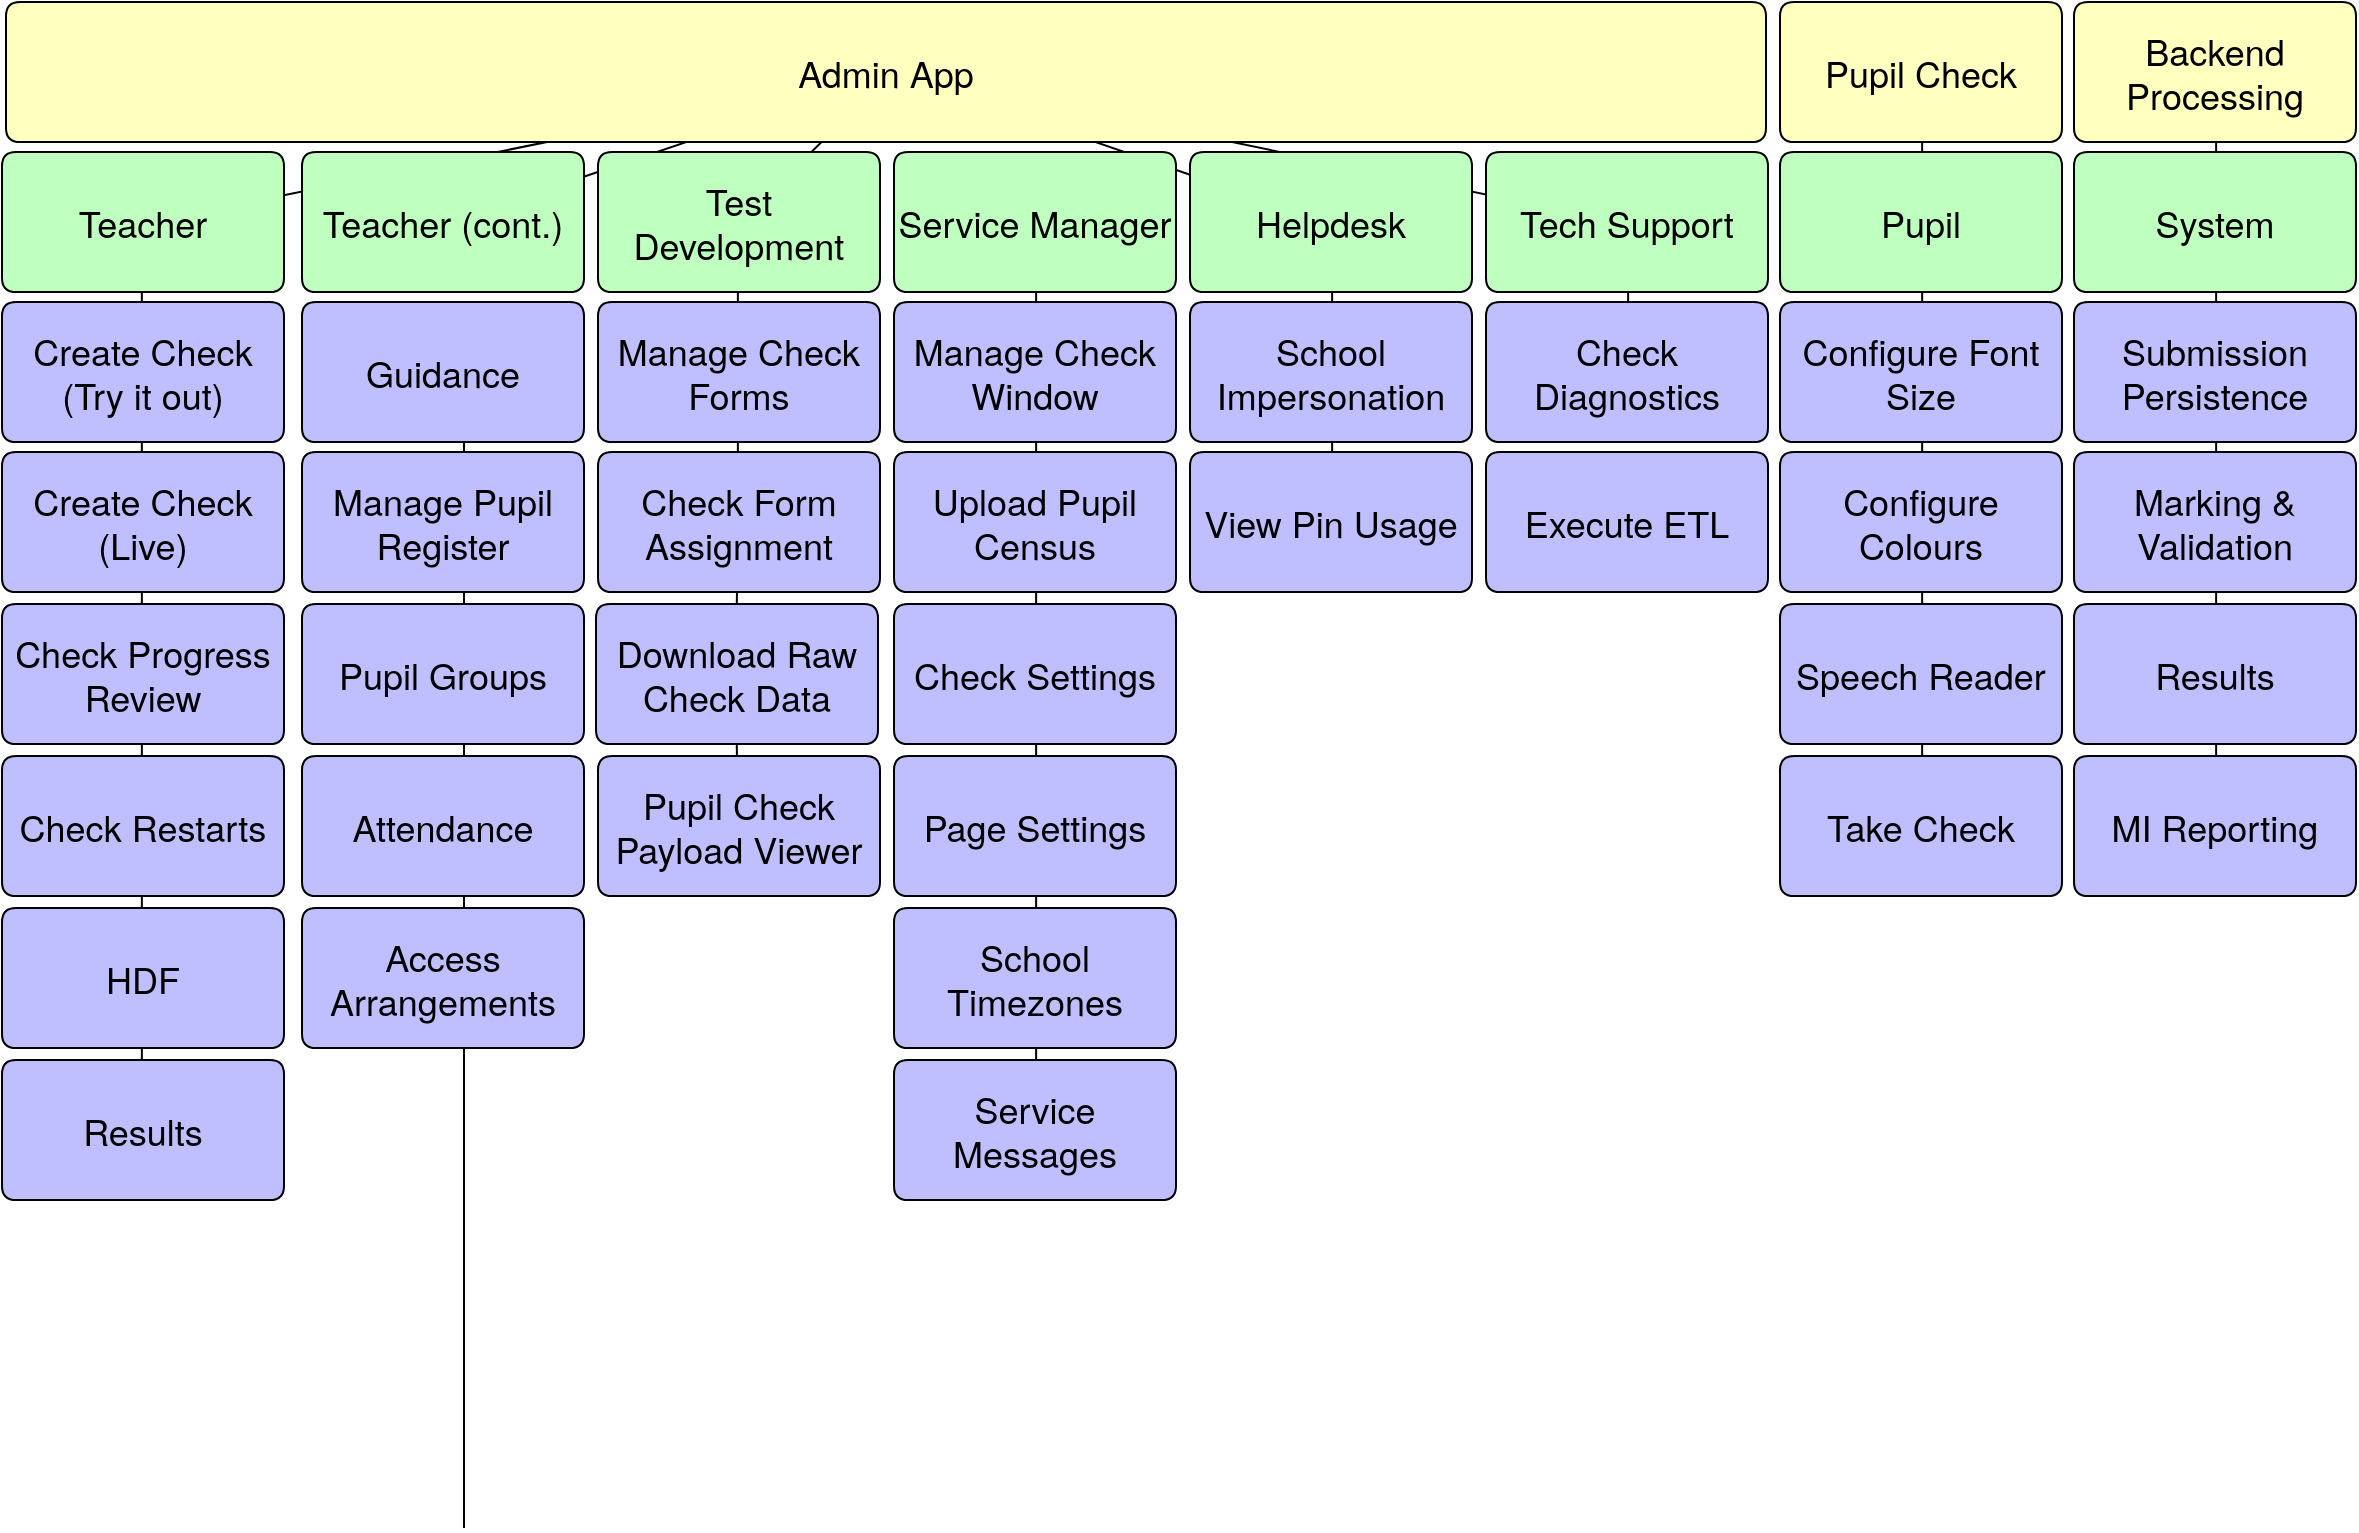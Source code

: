<mxfile>
    <diagram id="Y-RTV9hDFDya-AUA4AAp" name="Page-1">
        <mxGraphModel dx="2920" dy="922" grid="1" gridSize="10" guides="1" tooltips="1" connect="1" arrows="1" fold="1" page="1" pageScale="1" pageWidth="1169" pageHeight="827" math="0" shadow="0">
            <root>
                <mxCell id="0"/>
                <mxCell id="1" parent="0"/>
                <mxCell id="zGZ7-r_WiMqHJLO-a-PP-44" style="vsdxID=5;edgeStyle=none;startArrow=none;endArrow=none;startSize=5;endSize=5;strokeColor=#000000;spacingTop=-3;spacingBottom=-3;spacingLeft=-3;spacingRight=-3;verticalAlign=middle;html=1;labelBackgroundColor=none;rounded=0;exitX=0.504;exitY=0.5;exitDx=0;exitDy=0;exitPerimeter=0;entryX=0.504;entryY=0.514;entryDx=0;entryDy=0;entryPerimeter=0;" parent="1" source="zGZ7-r_WiMqHJLO-a-PP-3" target="zGZ7-r_WiMqHJLO-a-PP-39" edge="1">
                    <mxGeometry relative="1" as="geometry">
                        <mxPoint y="-1" as="offset"/>
                        <Array as="points"/>
                    </mxGeometry>
                </mxCell>
                <mxCell id="zGZ7-r_WiMqHJLO-a-PP-45" style="vsdxID=4;edgeStyle=none;startArrow=none;endArrow=none;startSize=5;endSize=5;strokeColor=#000000;spacingTop=-3;spacingBottom=-3;spacingLeft=-3;spacingRight=-3;verticalAlign=middle;html=1;labelBackgroundColor=none;rounded=0;exitX=0.504;exitY=0.514;exitDx=0;exitDy=0;exitPerimeter=0;entryX=0.504;entryY=0.5;entryDx=0;entryDy=0;entryPerimeter=0;" parent="1" source="zGZ7-r_WiMqHJLO-a-PP-39" target="zGZ7-r_WiMqHJLO-a-PP-40" edge="1">
                    <mxGeometry relative="1" as="geometry">
                        <mxPoint y="-1" as="offset"/>
                        <Array as="points"/>
                    </mxGeometry>
                </mxCell>
                <mxCell id="zGZ7-r_WiMqHJLO-a-PP-46" style="vsdxID=3;edgeStyle=none;startArrow=none;endArrow=none;startSize=5;endSize=5;strokeColor=#000000;spacingTop=-3;spacingBottom=-3;spacingLeft=-3;spacingRight=-3;verticalAlign=middle;html=1;labelBackgroundColor=none;rounded=0;exitX=0.504;exitY=0.5;exitDx=0;exitDy=0;exitPerimeter=0;entryX=0.504;entryY=0.5;entryDx=0;entryDy=0;entryPerimeter=0;" parent="1" source="zGZ7-r_WiMqHJLO-a-PP-40" target="zGZ7-r_WiMqHJLO-a-PP-41" edge="1">
                    <mxGeometry relative="1" as="geometry">
                        <mxPoint y="-1" as="offset"/>
                        <Array as="points"/>
                    </mxGeometry>
                </mxCell>
                <mxCell id="zGZ7-r_WiMqHJLO-a-PP-47" style="vsdxID=2;edgeStyle=none;startArrow=none;endArrow=none;startSize=5;endSize=5;strokeColor=#000000;spacingTop=-3;spacingBottom=-3;spacingLeft=-3;spacingRight=-3;verticalAlign=middle;html=1;labelBackgroundColor=none;rounded=0;exitX=0.504;exitY=0.514;exitDx=0;exitDy=0;exitPerimeter=0;entryX=0.504;entryY=0.5;entryDx=0;entryDy=0;entryPerimeter=0;" parent="1" source="zGZ7-r_WiMqHJLO-a-PP-42" target="zGZ7-r_WiMqHJLO-a-PP-43" edge="1">
                    <mxGeometry relative="1" as="geometry">
                        <mxPoint y="-1" as="offset"/>
                        <Array as="points"/>
                    </mxGeometry>
                </mxCell>
                <mxCell id="zGZ7-r_WiMqHJLO-a-PP-48" style="vsdxID=1;edgeStyle=none;startArrow=none;endArrow=none;startSize=5;endSize=5;strokeColor=#000000;spacingTop=-3;spacingBottom=-3;spacingLeft=-3;spacingRight=-3;verticalAlign=middle;html=1;labelBackgroundColor=none;rounded=0;exitX=0.504;exitY=0.5;exitDx=0;exitDy=0;exitPerimeter=0;entryX=0.504;entryY=0.514;entryDx=0;entryDy=0;entryPerimeter=0;" parent="1" source="zGZ7-r_WiMqHJLO-a-PP-41" target="zGZ7-r_WiMqHJLO-a-PP-42" edge="1">
                    <mxGeometry relative="1" as="geometry">
                        <mxPoint y="-1" as="offset"/>
                        <Array as="points"/>
                    </mxGeometry>
                </mxCell>
                <mxCell id="zGZ7-r_WiMqHJLO-a-PP-49" style="vsdxID=6;edgeStyle=none;startArrow=none;endArrow=none;startSize=5;endSize=5;strokeColor=#000000;spacingTop=-3;spacingBottom=-3;spacingLeft=-3;spacingRight=-3;verticalAlign=middle;html=1;labelBackgroundColor=none;rounded=0;exitX=0.504;exitY=0.5;exitDx=0;exitDy=0;exitPerimeter=0;entryX=0.504;entryY=0.514;entryDx=0;entryDy=0;entryPerimeter=0;" parent="1" source="zGZ7-r_WiMqHJLO-a-PP-2" target="zGZ7-r_WiMqHJLO-a-PP-4" edge="1">
                    <mxGeometry relative="1" as="geometry">
                        <mxPoint y="-1" as="offset"/>
                        <Array as="points"/>
                    </mxGeometry>
                </mxCell>
                <mxCell id="zGZ7-r_WiMqHJLO-a-PP-50" style="vsdxID=7;edgeStyle=none;startArrow=none;endArrow=none;startSize=5;endSize=5;strokeColor=#000000;spacingTop=-3;spacingBottom=-3;spacingLeft=-3;spacingRight=-3;verticalAlign=middle;html=1;labelBackgroundColor=none;rounded=0;exitX=0.504;exitY=0.514;exitDx=0;exitDy=0;exitPerimeter=0;entryX=0.504;entryY=0.5;entryDx=0;entryDy=0;entryPerimeter=0;" parent="1" source="zGZ7-r_WiMqHJLO-a-PP-4" target="zGZ7-r_WiMqHJLO-a-PP-35" edge="1">
                    <mxGeometry relative="1" as="geometry">
                        <mxPoint y="-1" as="offset"/>
                        <Array as="points"/>
                    </mxGeometry>
                </mxCell>
                <mxCell id="zGZ7-r_WiMqHJLO-a-PP-52" style="vsdxID=9;edgeStyle=none;startArrow=none;endArrow=none;startSize=5;endSize=5;strokeColor=#000000;spacingTop=-3;spacingBottom=-3;spacingLeft=-3;spacingRight=-3;verticalAlign=middle;html=1;labelBackgroundColor=none;rounded=0;exitX=0.504;exitY=0.514;exitDx=0;exitDy=0;exitPerimeter=0;entryX=0.504;entryY=0.5;entryDx=0;entryDy=0;entryPerimeter=0;" parent="1" source="zGZ7-r_WiMqHJLO-a-PP-37" target="zGZ7-r_WiMqHJLO-a-PP-38" edge="1">
                    <mxGeometry relative="1" as="geometry">
                        <mxPoint y="-1" as="offset"/>
                        <Array as="points"/>
                    </mxGeometry>
                </mxCell>
                <mxCell id="zGZ7-r_WiMqHJLO-a-PP-53" style="vsdxID=10;edgeStyle=none;startArrow=none;endArrow=none;startSize=5;endSize=5;strokeColor=#000000;spacingTop=-3;spacingBottom=-3;spacingLeft=-3;spacingRight=-3;verticalAlign=middle;html=1;labelBackgroundColor=none;rounded=0;exitX=0.504;exitY=0.5;exitDx=0;exitDy=0;exitPerimeter=0;entryX=0.504;entryY=0.514;entryDx=0;entryDy=0;entryPerimeter=0;" parent="1" source="zGZ7-r_WiMqHJLO-a-PP-36" target="zGZ7-r_WiMqHJLO-a-PP-37" edge="1">
                    <mxGeometry relative="1" as="geometry">
                        <mxPoint y="-1" as="offset"/>
                        <Array as="points"/>
                    </mxGeometry>
                </mxCell>
                <mxCell id="zGZ7-r_WiMqHJLO-a-PP-54" style="vsdxID=11;edgeStyle=none;startArrow=none;endArrow=none;startSize=5;endSize=5;strokeColor=#000000;spacingTop=-3;spacingBottom=-3;spacingLeft=-3;spacingRight=-3;verticalAlign=middle;html=1;labelBackgroundColor=none;rounded=0;exitX=0.504;exitY=0.5;exitDx=0;exitDy=0;exitPerimeter=0;entryX=0.504;entryY=0.5;entryDx=0;entryDy=0;entryPerimeter=0;" parent="1" source="zGZ7-r_WiMqHJLO-a-PP-35" target="zGZ7-r_WiMqHJLO-a-PP-36" edge="1">
                    <mxGeometry relative="1" as="geometry">
                        <mxPoint y="-1" as="offset"/>
                        <Array as="points"/>
                    </mxGeometry>
                </mxCell>
                <mxCell id="zGZ7-r_WiMqHJLO-a-PP-74" style="vsdxID=23;edgeStyle=none;startArrow=none;endArrow=none;startSize=5;endSize=5;strokeColor=#000000;spacingTop=-3;spacingBottom=-3;spacingLeft=-3;spacingRight=-3;verticalAlign=middle;html=1;labelBackgroundColor=none;rounded=1;exitX=0.504;exitY=0.514;exitDx=0;exitDy=0;exitPerimeter=0;entryX=0.504;entryY=0.5;entryDx=0;entryDy=0;entryPerimeter=0;" parent="1" source="zGZ7-r_WiMqHJLO-a-PP-11" target="zGZ7-r_WiMqHJLO-a-PP-24" edge="1">
                    <mxGeometry relative="1" as="geometry">
                        <mxPoint y="-1" as="offset"/>
                        <Array as="points"/>
                    </mxGeometry>
                </mxCell>
                <mxCell id="zGZ7-r_WiMqHJLO-a-PP-75" style="vsdxID=24;edgeStyle=none;startArrow=none;endArrow=none;startSize=5;endSize=5;strokeColor=#000000;spacingTop=-3;spacingBottom=-3;spacingLeft=-3;spacingRight=-3;verticalAlign=middle;html=1;labelBackgroundColor=none;rounded=1;exitX=0.504;exitY=0.5;exitDx=0;exitDy=0;exitPerimeter=0;entryX=0.504;entryY=0.5;entryDx=0;entryDy=0;entryPerimeter=0;" parent="1" source="zGZ7-r_WiMqHJLO-a-PP-22" target="zGZ7-r_WiMqHJLO-a-PP-23" edge="1">
                    <mxGeometry relative="1" as="geometry">
                        <mxPoint y="-1" as="offset"/>
                        <Array as="points"/>
                    </mxGeometry>
                </mxCell>
                <mxCell id="zGZ7-r_WiMqHJLO-a-PP-76" style="vsdxID=25;edgeStyle=none;startArrow=none;endArrow=none;startSize=5;endSize=5;strokeColor=#000000;spacingTop=-3;spacingBottom=-3;spacingLeft=-3;spacingRight=-3;verticalAlign=middle;html=1;labelBackgroundColor=none;rounded=1;exitX=0.504;exitY=0.514;exitDx=0;exitDy=0;exitPerimeter=0;entryX=0.504;entryY=0.5;entryDx=0;entryDy=0;entryPerimeter=0;" parent="1" source="zGZ7-r_WiMqHJLO-a-PP-10" target="zGZ7-r_WiMqHJLO-a-PP-22" edge="1">
                    <mxGeometry relative="1" as="geometry">
                        <mxPoint y="-1" as="offset"/>
                        <Array as="points"/>
                    </mxGeometry>
                </mxCell>
                <mxCell id="zGZ7-r_WiMqHJLO-a-PP-64" style="vsdxID=35;edgeStyle=none;startArrow=none;endArrow=none;startSize=5;endSize=5;strokeColor=#000000;spacingTop=-3;spacingBottom=-3;spacingLeft=-3;spacingRight=-3;verticalAlign=middle;html=1;labelBackgroundColor=none;rounded=1;exitX=0.504;exitY=0.514;exitDx=0;exitDy=0;exitPerimeter=0;entryX=0.504;entryY=0.5;entryDx=0;entryDy=0;entryPerimeter=0;" parent="1" source="zGZ7-r_WiMqHJLO-a-PP-9" target="zGZ7-r_WiMqHJLO-a-PP-12" edge="1">
                    <mxGeometry relative="1" as="geometry">
                        <mxPoint y="-1" as="offset"/>
                        <Array as="points"/>
                    </mxGeometry>
                </mxCell>
                <mxCell id="zGZ7-r_WiMqHJLO-a-PP-65" style="vsdxID=34;edgeStyle=none;startArrow=none;endArrow=none;startSize=5;endSize=5;strokeColor=#000000;spacingTop=-3;spacingBottom=-3;spacingLeft=-3;spacingRight=-3;verticalAlign=middle;html=1;labelBackgroundColor=none;rounded=1;exitX=0.504;exitY=0.5;exitDx=0;exitDy=0;exitPerimeter=0;entryX=0.504;entryY=0.5;entryDx=0;entryDy=0;entryPerimeter=0;" parent="1" source="zGZ7-r_WiMqHJLO-a-PP-12" target="zGZ7-r_WiMqHJLO-a-PP-13" edge="1">
                    <mxGeometry relative="1" as="geometry">
                        <mxPoint y="-1" as="offset"/>
                        <Array as="points"/>
                    </mxGeometry>
                </mxCell>
                <mxCell id="zGZ7-r_WiMqHJLO-a-PP-66" style="vsdxID=33;edgeStyle=none;startArrow=none;endArrow=none;startSize=5;endSize=5;strokeColor=#000000;spacingTop=-3;spacingBottom=-3;spacingLeft=-3;spacingRight=-3;verticalAlign=middle;html=1;labelBackgroundColor=none;rounded=1;exitX=0.504;exitY=0.5;exitDx=0;exitDy=0;exitPerimeter=0;entryX=0.504;entryY=0.514;entryDx=0;entryDy=0;entryPerimeter=0;" parent="1" source="zGZ7-r_WiMqHJLO-a-PP-13" target="zGZ7-r_WiMqHJLO-a-PP-14" edge="1">
                    <mxGeometry relative="1" as="geometry">
                        <mxPoint y="-1" as="offset"/>
                        <Array as="points"/>
                    </mxGeometry>
                </mxCell>
                <mxCell id="zGZ7-r_WiMqHJLO-a-PP-77" style="vsdxID=26;edgeStyle=none;startArrow=none;endArrow=none;startSize=5;endSize=5;strokeColor=#000000;spacingTop=-3;spacingBottom=-3;spacingLeft=-3;spacingRight=-3;verticalAlign=middle;html=1;labelBackgroundColor=none;rounded=1;exitX=0.496;exitY=0.514;exitDx=0;exitDy=0;exitPerimeter=0;entryX=0.496;entryY=0.5;entryDx=0;entryDy=0;entryPerimeter=0;" parent="1" source="zGZ7-r_WiMqHJLO-a-PP-20" target="zGZ7-r_WiMqHJLO-a-PP-21" edge="1">
                    <mxGeometry relative="1" as="geometry">
                        <mxPoint y="-1" as="offset"/>
                        <Array as="points"/>
                    </mxGeometry>
                </mxCell>
                <mxCell id="zGZ7-r_WiMqHJLO-a-PP-78" style="vsdxID=27;edgeStyle=none;startArrow=none;endArrow=none;startSize=5;endSize=5;strokeColor=#000000;spacingTop=-3;spacingBottom=-3;spacingLeft=-3;spacingRight=-3;verticalAlign=middle;html=1;labelBackgroundColor=none;rounded=1;exitX=0.496;exitY=0.5;exitDx=0;exitDy=0;exitPerimeter=0;entryX=0.496;entryY=0.514;entryDx=0;entryDy=0;entryPerimeter=0;" parent="1" source="zGZ7-r_WiMqHJLO-a-PP-19" target="zGZ7-r_WiMqHJLO-a-PP-20" edge="1">
                    <mxGeometry relative="1" as="geometry">
                        <mxPoint y="-1" as="offset"/>
                        <Array as="points"/>
                    </mxGeometry>
                </mxCell>
                <mxCell id="zGZ7-r_WiMqHJLO-a-PP-79" style="vsdxID=28;edgeStyle=none;startArrow=none;endArrow=none;startSize=5;endSize=5;strokeColor=#000000;spacingTop=-3;spacingBottom=-3;spacingLeft=-3;spacingRight=-3;verticalAlign=middle;html=1;labelBackgroundColor=none;rounded=1;exitX=0.496;exitY=0.5;exitDx=0;exitDy=0;exitPerimeter=0;entryX=0.496;entryY=0.5;entryDx=0;entryDy=0;entryPerimeter=0;" parent="1" source="zGZ7-r_WiMqHJLO-a-PP-18" target="zGZ7-r_WiMqHJLO-a-PP-19" edge="1">
                    <mxGeometry relative="1" as="geometry">
                        <mxPoint y="-1" as="offset"/>
                        <Array as="points"/>
                    </mxGeometry>
                </mxCell>
                <mxCell id="zGZ7-r_WiMqHJLO-a-PP-80" style="vsdxID=29;edgeStyle=none;startArrow=none;endArrow=none;startSize=5;endSize=5;strokeColor=#000000;spacingTop=-3;spacingBottom=-3;spacingLeft=-3;spacingRight=-3;verticalAlign=middle;html=1;labelBackgroundColor=none;rounded=1;exitX=0.496;exitY=0.514;exitDx=0;exitDy=0;exitPerimeter=0;entryX=0.496;entryY=0.5;entryDx=0;entryDy=0;entryPerimeter=0;" parent="1" source="zGZ7-r_WiMqHJLO-a-PP-8" target="zGZ7-r_WiMqHJLO-a-PP-18" edge="1">
                    <mxGeometry relative="1" as="geometry">
                        <mxPoint y="-1" as="offset"/>
                        <Array as="points"/>
                    </mxGeometry>
                </mxCell>
                <mxCell id="zGZ7-r_WiMqHJLO-a-PP-81" style="vsdxID=30;edgeStyle=none;startArrow=none;endArrow=none;startSize=5;endSize=5;strokeColor=#000000;spacingTop=-3;spacingBottom=-3;spacingLeft=-3;spacingRight=-3;verticalAlign=middle;html=1;labelBackgroundColor=none;rounded=1;exitX=0.504;exitY=0.5;exitDx=0;exitDy=0;exitPerimeter=0;entryX=0.504;entryY=0.514;entryDx=0;entryDy=0;entryPerimeter=0;" parent="1" source="zGZ7-r_WiMqHJLO-a-PP-16" target="zGZ7-r_WiMqHJLO-a-PP-17" edge="1">
                    <mxGeometry relative="1" as="geometry">
                        <mxPoint y="-1" as="offset"/>
                        <Array as="points"/>
                    </mxGeometry>
                </mxCell>
                <mxCell id="zGZ7-r_WiMqHJLO-a-PP-82" style="vsdxID=31;edgeStyle=none;startArrow=none;endArrow=none;startSize=5;endSize=5;strokeColor=#000000;spacingTop=-3;spacingBottom=-3;spacingLeft=-3;spacingRight=-3;verticalAlign=middle;html=1;labelBackgroundColor=none;rounded=1;exitX=0.504;exitY=0.5;exitDx=0;exitDy=0;exitPerimeter=0;entryX=0.504;entryY=0.5;entryDx=0;entryDy=0;entryPerimeter=0;" parent="1" source="zGZ7-r_WiMqHJLO-a-PP-15" target="zGZ7-r_WiMqHJLO-a-PP-16" edge="1">
                    <mxGeometry relative="1" as="geometry">
                        <mxPoint y="-1" as="offset"/>
                        <Array as="points"/>
                    </mxGeometry>
                </mxCell>
                <mxCell id="zGZ7-r_WiMqHJLO-a-PP-83" style="vsdxID=32;edgeStyle=none;startArrow=none;endArrow=none;startSize=5;endSize=5;strokeColor=#000000;spacingTop=-3;spacingBottom=-3;spacingLeft=-3;spacingRight=-3;verticalAlign=middle;html=1;labelBackgroundColor=none;rounded=1;exitX=0.504;exitY=0.514;exitDx=0;exitDy=0;exitPerimeter=0;entryX=0.504;entryY=0.5;entryDx=0;entryDy=0;entryPerimeter=0;" parent="1" source="zGZ7-r_WiMqHJLO-a-PP-14" target="zGZ7-r_WiMqHJLO-a-PP-15" edge="1">
                    <mxGeometry relative="1" as="geometry">
                        <mxPoint y="-1" as="offset"/>
                        <Array as="points"/>
                    </mxGeometry>
                </mxCell>
                <mxCell id="zGZ7-r_WiMqHJLO-a-PP-59" style="vsdxID=40;edgeStyle=none;startArrow=none;endArrow=none;startSize=5;endSize=5;strokeColor=#000000;spacingTop=-3;spacingBottom=-3;spacingLeft=-3;spacingRight=-3;verticalAlign=middle;html=1;labelBackgroundColor=none;rounded=1;exitX=0.504;exitY=0.5;exitDx=0;exitDy=0;exitPerimeter=0;entryX=0.504;entryY=0.514;entryDx=0;entryDy=0;entryPerimeter=0;" parent="1" source="zGZ7-r_WiMqHJLO-a-PP-1" target="zGZ7-r_WiMqHJLO-a-PP-7" edge="1">
                    <mxGeometry relative="1" as="geometry">
                        <mxPoint x="249" y="-1" as="offset"/>
                        <Array as="points"/>
                    </mxGeometry>
                </mxCell>
                <mxCell id="zGZ7-r_WiMqHJLO-a-PP-60" style="vsdxID=39;edgeStyle=none;startArrow=none;endArrow=none;startSize=5;endSize=5;strokeColor=#000000;spacingTop=-3;spacingBottom=-3;spacingLeft=-3;spacingRight=-3;verticalAlign=middle;html=1;labelBackgroundColor=none;rounded=1;exitX=0.504;exitY=0.5;exitDx=0;exitDy=0;exitPerimeter=0;entryX=0.496;entryY=0.514;entryDx=0;entryDy=0;entryPerimeter=0;" parent="1" source="zGZ7-r_WiMqHJLO-a-PP-1" target="zGZ7-r_WiMqHJLO-a-PP-8" edge="1">
                    <mxGeometry relative="1" as="geometry">
                        <mxPoint x="83" y="-1" as="offset"/>
                        <Array as="points"/>
                    </mxGeometry>
                </mxCell>
                <mxCell id="zGZ7-r_WiMqHJLO-a-PP-62" style="vsdxID=37;edgeStyle=none;startArrow=none;endArrow=none;startSize=5;endSize=5;strokeColor=#000000;spacingTop=-3;spacingBottom=-3;spacingLeft=-3;spacingRight=-3;verticalAlign=middle;html=1;labelBackgroundColor=none;rounded=1;exitX=0.504;exitY=0.5;exitDx=0;exitDy=0;exitPerimeter=0;entryX=0.504;entryY=0.514;entryDx=0;entryDy=0;entryPerimeter=0;" parent="1" source="zGZ7-r_WiMqHJLO-a-PP-1" target="zGZ7-r_WiMqHJLO-a-PP-10" edge="1">
                    <mxGeometry relative="1" as="geometry">
                        <mxPoint x="-1" y="-1" as="offset"/>
                        <Array as="points"/>
                    </mxGeometry>
                </mxCell>
                <mxCell id="zGZ7-r_WiMqHJLO-a-PP-63" style="vsdxID=36;edgeStyle=none;startArrow=none;endArrow=none;startSize=5;endSize=5;strokeColor=#000000;spacingTop=-3;spacingBottom=-3;spacingLeft=-3;spacingRight=-3;verticalAlign=middle;html=1;labelBackgroundColor=none;rounded=1;exitX=0.504;exitY=0.5;exitDx=0;exitDy=0;exitPerimeter=0;entryX=0.504;entryY=0.514;entryDx=0;entryDy=0;entryPerimeter=0;" parent="1" source="zGZ7-r_WiMqHJLO-a-PP-1" target="zGZ7-r_WiMqHJLO-a-PP-11" edge="1">
                    <mxGeometry relative="1" as="geometry">
                        <mxPoint x="-1" y="-1" as="offset"/>
                        <Array as="points"/>
                    </mxGeometry>
                </mxCell>
                <mxCell id="zGZ7-r_WiMqHJLO-a-PP-55" style="vsdxID=12;edgeStyle=none;startArrow=none;endArrow=none;startSize=5;endSize=5;strokeColor=#000000;spacingTop=-3;spacingBottom=-3;spacingLeft=-3;spacingRight=-3;verticalAlign=middle;html=1;labelBackgroundColor=none;rounded=1;exitX=0.496;exitY=0.5;exitDx=0;exitDy=0;exitPerimeter=0;entryX=0.496;entryY=0.514;entryDx=0;entryDy=0;entryPerimeter=0;" parent="1" source="zGZ7-r_WiMqHJLO-a-PP-33" target="zGZ7-r_WiMqHJLO-a-PP-34" edge="1">
                    <mxGeometry relative="1" as="geometry">
                        <mxPoint y="-1" as="offset"/>
                        <Array as="points"/>
                    </mxGeometry>
                </mxCell>
                <mxCell id="zGZ7-r_WiMqHJLO-a-PP-69" style="vsdxID=18;edgeStyle=none;startArrow=none;endArrow=none;startSize=5;endSize=5;strokeColor=#000000;spacingTop=-3;spacingBottom=-3;spacingLeft=-3;spacingRight=-3;verticalAlign=middle;html=1;labelBackgroundColor=none;rounded=1;exitX=0.504;exitY=0.5;exitDx=0;exitDy=0;exitPerimeter=0;entryX=0.504;entryY=0.5;entryDx=0;entryDy=0;entryPerimeter=0;" parent="1" edge="1">
                    <mxGeometry relative="1" as="geometry">
                        <mxPoint y="-1" as="offset"/>
                        <Array as="points"/>
                        <mxPoint x="232" y="643" as="sourcePoint"/>
                        <mxPoint x="232" y="764" as="targetPoint"/>
                    </mxGeometry>
                </mxCell>
                <mxCell id="zGZ7-r_WiMqHJLO-a-PP-70" style="vsdxID=19;edgeStyle=none;startArrow=none;endArrow=none;startSize=5;endSize=5;strokeColor=#000000;spacingTop=-3;spacingBottom=-3;spacingLeft=-3;spacingRight=-3;verticalAlign=middle;html=1;labelBackgroundColor=none;rounded=1;exitX=0.504;exitY=0.514;exitDx=0;exitDy=0;exitPerimeter=0;entryX=0.504;entryY=0.5;entryDx=0;entryDy=0;entryPerimeter=0;" parent="1" edge="1">
                    <mxGeometry relative="1" as="geometry">
                        <mxPoint y="-1" as="offset"/>
                        <Array as="points"/>
                        <mxPoint x="232" y="522" as="sourcePoint"/>
                        <mxPoint x="232" y="643" as="targetPoint"/>
                    </mxGeometry>
                </mxCell>
                <mxCell id="zGZ7-r_WiMqHJLO-a-PP-71" style="vsdxID=20;edgeStyle=none;startArrow=none;endArrow=none;startSize=5;endSize=5;strokeColor=#000000;spacingTop=-3;spacingBottom=-3;spacingLeft=-3;spacingRight=-3;verticalAlign=middle;html=1;labelBackgroundColor=none;rounded=1;exitX=0.504;exitY=0.5;exitDx=0;exitDy=0;exitPerimeter=0;entryX=0.504;entryY=0.514;entryDx=0;entryDy=0;entryPerimeter=0;" parent="1" edge="1">
                    <mxGeometry relative="1" as="geometry">
                        <mxPoint y="-1" as="offset"/>
                        <Array as="points"/>
                        <mxPoint x="232" y="400" as="sourcePoint"/>
                        <mxPoint x="232" y="522" as="targetPoint"/>
                    </mxGeometry>
                </mxCell>
                <mxCell id="zGZ7-r_WiMqHJLO-a-PP-72" style="vsdxID=21;edgeStyle=none;startArrow=none;endArrow=none;startSize=5;endSize=5;strokeColor=#000000;spacingTop=-3;spacingBottom=-3;spacingLeft=-3;spacingRight=-3;verticalAlign=middle;html=1;labelBackgroundColor=none;rounded=1;exitX=0.504;exitY=0.5;exitDx=0;exitDy=0;exitPerimeter=0;entryX=0.504;entryY=0.5;entryDx=0;entryDy=0;entryPerimeter=0;" parent="1" edge="1">
                    <mxGeometry relative="1" as="geometry">
                        <mxPoint y="-1" as="offset"/>
                        <Array as="points"/>
                        <mxPoint x="232" y="279" as="sourcePoint"/>
                        <mxPoint x="232" y="400" as="targetPoint"/>
                    </mxGeometry>
                </mxCell>
                <mxCell id="zGZ7-r_WiMqHJLO-a-PP-73" style="vsdxID=22;edgeStyle=none;startArrow=none;endArrow=none;startSize=5;endSize=5;strokeColor=#000000;spacingTop=-3;spacingBottom=-3;spacingLeft=-3;spacingRight=-3;verticalAlign=middle;html=1;labelBackgroundColor=none;rounded=1;exitX=0.504;exitY=0.514;exitDx=0;exitDy=0;exitPerimeter=0;entryX=0.504;entryY=0.5;entryDx=0;entryDy=0;entryPerimeter=0;" parent="1" edge="1">
                    <mxGeometry relative="1" as="geometry">
                        <mxPoint y="-1" as="offset"/>
                        <Array as="points"/>
                        <mxPoint x="232" y="158" as="sourcePoint"/>
                        <mxPoint x="232" y="279" as="targetPoint"/>
                    </mxGeometry>
                </mxCell>
                <mxCell id="zGZ7-r_WiMqHJLO-a-PP-56" style="vsdxID=13;edgeStyle=none;startArrow=none;endArrow=none;startSize=5;endSize=5;strokeColor=#000000;spacingTop=-3;spacingBottom=-3;spacingLeft=-3;spacingRight=-3;verticalAlign=middle;html=1;labelBackgroundColor=none;rounded=1;exitX=0.496;exitY=0.5;exitDx=0;exitDy=0;exitPerimeter=0;entryX=0.496;entryY=0.5;entryDx=0;entryDy=0;entryPerimeter=0;" parent="1" source="zGZ7-r_WiMqHJLO-a-PP-32" target="zGZ7-r_WiMqHJLO-a-PP-33" edge="1">
                    <mxGeometry relative="1" as="geometry">
                        <mxPoint y="-1" as="offset"/>
                        <Array as="points"/>
                    </mxGeometry>
                </mxCell>
                <mxCell id="zGZ7-r_WiMqHJLO-a-PP-57" style="vsdxID=14;edgeStyle=none;startArrow=none;endArrow=none;startSize=5;endSize=5;strokeColor=#000000;spacingTop=-3;spacingBottom=-3;spacingLeft=-3;spacingRight=-3;verticalAlign=middle;html=1;labelBackgroundColor=none;rounded=1;exitX=0.496;exitY=0.514;exitDx=0;exitDy=0;exitPerimeter=0;entryX=0.496;entryY=0.5;entryDx=0;entryDy=0;entryPerimeter=0;" parent="1" source="zGZ7-r_WiMqHJLO-a-PP-31" target="zGZ7-r_WiMqHJLO-a-PP-32" edge="1">
                    <mxGeometry relative="1" as="geometry">
                        <mxPoint y="-1" as="offset"/>
                        <Array as="points"/>
                    </mxGeometry>
                </mxCell>
                <mxCell id="zGZ7-r_WiMqHJLO-a-PP-58" style="vsdxID=15;edgeStyle=none;startArrow=none;endArrow=none;startSize=5;endSize=5;strokeColor=#000000;spacingTop=-3;spacingBottom=-3;spacingLeft=-3;spacingRight=-3;verticalAlign=middle;html=1;labelBackgroundColor=none;rounded=1;exitX=0.496;exitY=0.5;exitDx=0;exitDy=0;exitPerimeter=0;entryX=0.496;entryY=0.514;entryDx=0;entryDy=0;entryPerimeter=0;" parent="1" source="zGZ7-r_WiMqHJLO-a-PP-30" target="zGZ7-r_WiMqHJLO-a-PP-31" edge="1">
                    <mxGeometry relative="1" as="geometry">
                        <mxPoint y="-1" as="offset"/>
                        <Array as="points"/>
                    </mxGeometry>
                </mxCell>
                <mxCell id="zGZ7-r_WiMqHJLO-a-PP-67" style="vsdxID=16;edgeStyle=none;startArrow=none;endArrow=none;startSize=5;endSize=5;strokeColor=#000000;spacingTop=-3;spacingBottom=-3;spacingLeft=-3;spacingRight=-3;verticalAlign=middle;html=1;labelBackgroundColor=none;rounded=1;exitX=0.496;exitY=0.5;exitDx=0;exitDy=0;exitPerimeter=0;entryX=0.496;entryY=0.5;entryDx=0;entryDy=0;entryPerimeter=0;" parent="1" source="zGZ7-r_WiMqHJLO-a-PP-6" target="zGZ7-r_WiMqHJLO-a-PP-30" edge="1">
                    <mxGeometry relative="1" as="geometry">
                        <mxPoint y="-1" as="offset"/>
                        <Array as="points"/>
                    </mxGeometry>
                </mxCell>
                <mxCell id="zGZ7-r_WiMqHJLO-a-PP-68" style="vsdxID=17;edgeStyle=none;startArrow=none;endArrow=none;startSize=5;endSize=5;strokeColor=#000000;spacingTop=-3;spacingBottom=-3;spacingLeft=-3;spacingRight=-3;verticalAlign=middle;html=1;labelBackgroundColor=none;rounded=1;exitX=0.496;exitY=0.514;exitDx=0;exitDy=0;exitPerimeter=0;entryX=0.496;entryY=0.5;entryDx=0;entryDy=0;entryPerimeter=0;" parent="1" source="zGZ7-r_WiMqHJLO-a-PP-5" target="zGZ7-r_WiMqHJLO-a-PP-6" edge="1">
                    <mxGeometry relative="1" as="geometry">
                        <mxPoint y="-1" as="offset"/>
                        <Array as="points"/>
                    </mxGeometry>
                </mxCell>
                <mxCell id="zGZ7-r_WiMqHJLO-a-PP-51" style="vsdxID=8;edgeStyle=none;startArrow=none;endArrow=none;startSize=5;endSize=5;strokeColor=#000000;spacingTop=-3;spacingBottom=-3;spacingLeft=-3;spacingRight=-3;verticalAlign=middle;html=1;labelBackgroundColor=none;rounded=1;exitX=0.504;exitY=0.5;exitDx=0;exitDy=0;exitPerimeter=0;entryX=0.496;entryY=0.514;entryDx=0;entryDy=0;entryPerimeter=0;" parent="1" source="zGZ7-r_WiMqHJLO-a-PP-1" target="zGZ7-r_WiMqHJLO-a-PP-5" edge="1">
                    <mxGeometry relative="1" as="geometry">
                        <mxPoint x="416" y="-1" as="offset"/>
                        <Array as="points"/>
                    </mxGeometry>
                </mxCell>
                <mxCell id="zGZ7-r_WiMqHJLO-a-PP-1" value="&lt;p style=&quot;align:center;margin-left:0;margin-right:0;margin-top:0px;margin-bottom:0px;text-indent:0;valign:middle;direction:ltr;&quot;&gt;&lt;font style=&quot;font-size:18px;font-family:Helvetica Neue;color:#000000;direction:ltr;letter-spacing:0px;line-height:120%;opacity:1&quot;&gt;Admin App&lt;/font&gt;&lt;/p&gt;" style="verticalAlign=middle;align=center;vsdxID=41;fillColor=#ffffbf;gradientColor=none;shape=stencil(nZFdDsIgEIRPs69mAY0HqPUCnoDIKhsRGtr6d3ppNyZofCpPOzPfZpMBTNN72xFo7IecLnRnN3gwO9Cao6fMQ5nAtGCaU8p0zmmMTnRnC6lxdsjJjppojTYfD/wi8bYr3JSncC2hbF/Tbbr6EAYletZqL2DgWIEKF6Mf/RdejH6BZZhbkb44BCm1zn9bLJb8gGnf);strokeColor=#000000;spacingTop=1;spacingBottom=1;spacingLeft=1;spacingRight=1;labelBackgroundColor=none;rounded=1;html=1;whiteSpace=wrap;" parent="1" vertex="1">
                    <mxGeometry x="3" y="1" width="880" height="70" as="geometry"/>
                </mxCell>
                <mxCell id="zGZ7-r_WiMqHJLO-a-PP-2" value="&lt;p style=&quot;align:center;margin-left:0;margin-right:0;margin-top:0px;margin-bottom:0px;text-indent:0;valign:middle;direction:ltr;&quot;&gt;&lt;font style=&quot;font-size:18px;font-family:Helvetica Neue;color:#000000;direction:ltr;letter-spacing:0px;line-height:120%;opacity:1&quot;&gt;Pupil Check&lt;/font&gt;&lt;/p&gt;" style="verticalAlign=middle;align=center;vsdxID=42;fillColor=#ffffbf;gradientColor=none;shape=stencil(nZFdDsIgEIRPs69mAY0HqPUCnoDIKhsRGtr6d3ppNyZofCpPOzPfZpMBTNN72xFo7IecLnRnN3gwO9Cao6fMQ5nAtGCaU8p0zmmMTnRnC6lxdsjJjppojTYfD/wi8bYr3JSncC2hbF/Tbbr6EAYletZqL2DgWIEKF6Mf/RdejH6BZZhbkb44BCm1zn9bLJb8gGnf);strokeColor=#000000;spacingTop=1;spacingBottom=1;spacingLeft=1;spacingRight=1;labelBackgroundColor=none;rounded=1;html=1;whiteSpace=wrap;" parent="1" vertex="1">
                    <mxGeometry x="890" y="1" width="141" height="70" as="geometry"/>
                </mxCell>
                <mxCell id="zGZ7-r_WiMqHJLO-a-PP-3" value="&lt;p style=&quot;align:center;margin-left:0;margin-right:0;margin-top:0px;margin-bottom:0px;text-indent:0;valign:middle;direction:ltr;&quot;&gt;&lt;font style=&quot;font-size:18px;font-family:Helvetica Neue;color:#000000;direction:ltr;letter-spacing:0px;line-height:120%;opacity:1&quot;&gt;Backend Processing&lt;/font&gt;&lt;/p&gt;" style="verticalAlign=middle;align=center;vsdxID=43;fillColor=#ffffbf;gradientColor=none;shape=stencil(nZFdDsIgEIRPs69mAY0HqPUCnoDIKhsRGtr6d3ppNyZofCpPOzPfZpMBTNN72xFo7IecLnRnN3gwO9Cao6fMQ5nAtGCaU8p0zmmMTnRnC6lxdsjJjppojTYfD/wi8bYr3JSncC2hbF/Tbbr6EAYletZqL2DgWIEKF6Mf/RdejH6BZZhbkb44BCm1zn9bLJb8gGnf);strokeColor=#000000;spacingTop=1;spacingBottom=1;spacingLeft=1;spacingRight=1;labelBackgroundColor=none;rounded=1;html=1;whiteSpace=wrap;" parent="1" vertex="1">
                    <mxGeometry x="1037" y="1" width="141" height="70" as="geometry"/>
                </mxCell>
                <mxCell id="zGZ7-r_WiMqHJLO-a-PP-4" value="&lt;p style=&quot;align:center;margin-left:0;margin-right:0;margin-top:0px;margin-bottom:0px;text-indent:0;valign:middle;direction:ltr;&quot;&gt;&lt;font style=&quot;font-size:18px;font-family:Helvetica Neue;color:#000000;direction:ltr;letter-spacing:0px;line-height:120%;opacity:1&quot;&gt;Pupil&lt;/font&gt;&lt;/p&gt;" style="verticalAlign=middle;align=center;vsdxID=44;fillColor=#bfffbf;gradientColor=none;shape=stencil(nZFdDsIgEIRPs69mAY0HqPUCnoDIKhsRGtr6d3ppNyZofCpPOzPfZpMBTNN72xFo7IecLnRnN3gwO9Cao6fMQ5nAtGCaU8p0zmmMTnRnC6lxdsjJjppojTYfD/wi8bYr3JSncC2hbF/Tbbr6EAYletZqL2DgWIEKF6Mf/RdejH6BZZhbkb44BCm1zn9bLJb8gGnf);strokeColor=#000000;spacingTop=1;spacingBottom=1;spacingLeft=1;spacingRight=1;labelBackgroundColor=none;rounded=1;html=1;whiteSpace=wrap;" parent="1" vertex="1">
                    <mxGeometry x="890" y="76" width="141" height="70" as="geometry"/>
                </mxCell>
                <mxCell id="zGZ7-r_WiMqHJLO-a-PP-5" value="&lt;p style=&quot;align:center;margin-left:0;margin-right:0;margin-top:0px;margin-bottom:0px;text-indent:0;valign:middle;direction:ltr;&quot;&gt;&lt;font style=&quot;font-size:18px;font-family:Helvetica Neue;color:#000000;direction:ltr;letter-spacing:0px;line-height:120%;opacity:1&quot;&gt;Teacher&lt;/font&gt;&lt;/p&gt;" style="verticalAlign=middle;align=center;vsdxID=45;fillColor=#bfffbf;gradientColor=none;shape=stencil(nZFdDsIgEIRPs69mAY0HqPUCnoDIKhsRGtr6d3ppNyZofCpPOzPfZpMBTNN72xFo7IecLnRnN3gwO9Cao6fMQ5nAtGCaU8p0zmmMTnRnC6lxdsjJjppojTYfD/wi8bYr3JSncC2hbF/Tbbr6EAYletZqL2DgWIEKF6Mf/RdejH6BZZhbkb44BCm1zn9bLJb8gGnf);strokeColor=#000000;spacingTop=1;spacingBottom=1;spacingLeft=1;spacingRight=1;labelBackgroundColor=none;rounded=1;html=1;whiteSpace=wrap;" parent="1" vertex="1">
                    <mxGeometry x="1" y="76" width="141" height="70" as="geometry"/>
                </mxCell>
                <mxCell id="zGZ7-r_WiMqHJLO-a-PP-6" value="&lt;p style=&quot;align:center;margin-left:0;margin-right:0;margin-top:0px;margin-bottom:0px;text-indent:0;valign:middle;direction:ltr;&quot;&gt;&lt;font style=&quot;font-size:18px;font-family:Helvetica Neue;color:#000000;direction:ltr;letter-spacing:0px;line-height:120%;opacity:1&quot;&gt;Create Check (Try it out)&lt;/font&gt;&lt;/p&gt;" style="verticalAlign=middle;align=center;vsdxID=46;fillColor=#bfbfff;gradientColor=none;shape=stencil(nZFdDsIgEIRPs69mAY0HqPUCnoDIKhsRGtr6d3ppNyZofCpPOzPfZpMBTNN72xFo7IecLnRnN3gwO9Cao6fMQ5nAtGCaU8p0zmmMTnRnC6lxdsjJjppojTYfD/wi8bYr3JSncC2hbF/Tbbr6EAYletZqL2DgWIEKF6Mf/RdejH6BZZhbkb44BCm1zn9bLJb8gGnf);strokeColor=#000000;spacingTop=1;spacingBottom=1;spacingLeft=1;spacingRight=1;labelBackgroundColor=none;rounded=1;html=1;whiteSpace=wrap;" parent="1" vertex="1">
                    <mxGeometry x="1" y="151" width="141" height="70" as="geometry"/>
                </mxCell>
                <mxCell id="zGZ7-r_WiMqHJLO-a-PP-7" value="&lt;p style=&quot;align:center;margin-left:0;margin-right:0;margin-top:0px;margin-bottom:0px;text-indent:0;valign:middle;direction:ltr;&quot;&gt;&lt;font style=&quot;font-size:18px;font-family:Helvetica Neue;color:#000000;direction:ltr;letter-spacing:0px;line-height:120%;opacity:1&quot;&gt;Teacher (cont.)&lt;/font&gt;&lt;/p&gt;" style="verticalAlign=middle;align=center;vsdxID=47;fillColor=#bfffbf;gradientColor=none;shape=stencil(nZFdDsIgEIRPs69mAY0HqPUCnoDIKhsRGtr6d3ppNyZofCpPOzPfZpMBTNN72xFo7IecLnRnN3gwO9Cao6fMQ5nAtGCaU8p0zmmMTnRnC6lxdsjJjppojTYfD/wi8bYr3JSncC2hbF/Tbbr6EAYletZqL2DgWIEKF6Mf/RdejH6BZZhbkb44BCm1zn9bLJb8gGnf);strokeColor=#000000;spacingTop=1;spacingBottom=1;spacingLeft=1;spacingRight=1;labelBackgroundColor=none;rounded=1;html=1;whiteSpace=wrap;" parent="1" vertex="1">
                    <mxGeometry x="151" y="76" width="141" height="70" as="geometry"/>
                </mxCell>
                <mxCell id="zGZ7-r_WiMqHJLO-a-PP-8" value="&lt;p style=&quot;align:center;margin-left:0;margin-right:0;margin-top:0px;margin-bottom:0px;text-indent:0;valign:middle;direction:ltr;&quot;&gt;&lt;font style=&quot;font-size:18px;font-family:Helvetica Neue;color:#000000;direction:ltr;letter-spacing:0px;line-height:120%;opacity:1&quot;&gt;Test Development&lt;/font&gt;&lt;/p&gt;" style="verticalAlign=middle;align=center;vsdxID=48;fillColor=#bfffbf;gradientColor=none;shape=stencil(nZFdDsIgEIRPs69mAY0HqPUCnoDIKhsRGtr6d3ppNyZofCpPOzPfZpMBTNN72xFo7IecLnRnN3gwO9Cao6fMQ5nAtGCaU8p0zmmMTnRnC6lxdsjJjppojTYfD/wi8bYr3JSncC2hbF/Tbbr6EAYletZqL2DgWIEKF6Mf/RdejH6BZZhbkb44BCm1zn9bLJb8gGnf);strokeColor=#000000;spacingTop=1;spacingBottom=1;spacingLeft=1;spacingRight=1;labelBackgroundColor=none;rounded=1;html=1;whiteSpace=wrap;" parent="1" vertex="1">
                    <mxGeometry x="299" y="76" width="141" height="70" as="geometry"/>
                </mxCell>
                <mxCell id="zGZ7-r_WiMqHJLO-a-PP-9" value="&lt;p style=&quot;align:center;margin-left:0;margin-right:0;margin-top:0px;margin-bottom:0px;text-indent:0;valign:middle;direction:ltr;&quot;&gt;&lt;font style=&quot;font-size:18px;font-family:Helvetica Neue;color:#000000;direction:ltr;letter-spacing:0px;line-height:120%;opacity:1&quot;&gt;Service Manager&lt;/font&gt;&lt;/p&gt;" style="verticalAlign=middle;align=center;vsdxID=49;fillColor=#bfffbf;gradientColor=none;shape=stencil(nZFdDsIgEIRPs69mAY0HqPUCnoDIKhsRGtr6d3ppNyZofCpPOzPfZpMBTNN72xFo7IecLnRnN3gwO9Cao6fMQ5nAtGCaU8p0zmmMTnRnC6lxdsjJjppojTYfD/wi8bYr3JSncC2hbF/Tbbr6EAYletZqL2DgWIEKF6Mf/RdejH6BZZhbkb44BCm1zn9bLJb8gGnf);strokeColor=#000000;spacingTop=1;spacingBottom=1;spacingLeft=1;spacingRight=1;labelBackgroundColor=none;rounded=1;html=1;whiteSpace=wrap;" parent="1" vertex="1">
                    <mxGeometry x="447" y="76" width="141" height="70" as="geometry"/>
                </mxCell>
                <mxCell id="zGZ7-r_WiMqHJLO-a-PP-10" value="&lt;p style=&quot;align:center;margin-left:0;margin-right:0;margin-top:0px;margin-bottom:0px;text-indent:0;valign:middle;direction:ltr;&quot;&gt;&lt;font style=&quot;font-size:18px;font-family:Helvetica Neue;color:#000000;direction:ltr;letter-spacing:0px;line-height:120%;opacity:1&quot;&gt;Helpdesk&lt;/font&gt;&lt;/p&gt;" style="verticalAlign=middle;align=center;vsdxID=50;fillColor=#bfffbf;gradientColor=none;shape=stencil(nZFdDsIgEIRPs69mAY0HqPUCnoDIKhsRGtr6d3ppNyZofCpPOzPfZpMBTNN72xFo7IecLnRnN3gwO9Cao6fMQ5nAtGCaU8p0zmmMTnRnC6lxdsjJjppojTYfD/wi8bYr3JSncC2hbF/Tbbr6EAYletZqL2DgWIEKF6Mf/RdejH6BZZhbkb44BCm1zn9bLJb8gGnf);strokeColor=#000000;spacingTop=1;spacingBottom=1;spacingLeft=1;spacingRight=1;labelBackgroundColor=none;rounded=1;html=1;whiteSpace=wrap;" parent="1" vertex="1">
                    <mxGeometry x="595" y="76" width="141" height="70" as="geometry"/>
                </mxCell>
                <mxCell id="zGZ7-r_WiMqHJLO-a-PP-11" value="&lt;p style=&quot;align:center;margin-left:0;margin-right:0;margin-top:0px;margin-bottom:0px;text-indent:0;valign:middle;direction:ltr;&quot;&gt;&lt;font style=&quot;font-size:18px;font-family:Helvetica Neue;color:#000000;direction:ltr;letter-spacing:0px;line-height:120%;opacity:1&quot;&gt;Tech Support&lt;/font&gt;&lt;/p&gt;" style="verticalAlign=middle;align=center;vsdxID=51;fillColor=#bfffbf;gradientColor=none;shape=stencil(nZFdDsIgEIRPs69mAY0HqPUCnoDIKhsRGtr6d3ppNyZofCpPOzPfZpMBTNN72xFo7IecLnRnN3gwO9Cao6fMQ5nAtGCaU8p0zmmMTnRnC6lxdsjJjppojTYfD/wi8bYr3JSncC2hbF/Tbbr6EAYletZqL2DgWIEKF6Mf/RdejH6BZZhbkb44BCm1zn9bLJb8gGnf);strokeColor=#000000;spacingTop=1;spacingBottom=1;spacingLeft=1;spacingRight=1;labelBackgroundColor=none;rounded=1;html=1;whiteSpace=wrap;" parent="1" vertex="1">
                    <mxGeometry x="743" y="76" width="141" height="70" as="geometry"/>
                </mxCell>
                <mxCell id="zGZ7-r_WiMqHJLO-a-PP-12" value="&lt;p style=&quot;align:center;margin-left:0;margin-right:0;margin-top:0px;margin-bottom:0px;text-indent:0;valign:middle;direction:ltr;&quot;&gt;&lt;font style=&quot;font-size:18px;font-family:Helvetica Neue;color:#000000;direction:ltr;letter-spacing:0px;line-height:120%;opacity:1&quot;&gt;Manage Check Window&lt;/font&gt;&lt;/p&gt;" style="verticalAlign=middle;align=center;vsdxID=52;fillColor=#bfbfff;gradientColor=none;shape=stencil(nZFdDsIgEIRPs69mAY0HqPUCnoDIKhsRGtr6d3ppNyZofCpPOzPfZpMBTNN72xFo7IecLnRnN3gwO9Cao6fMQ5nAtGCaU8p0zmmMTnRnC6lxdsjJjppojTYfD/wi8bYr3JSncC2hbF/Tbbr6EAYletZqL2DgWIEKF6Mf/RdejH6BZZhbkb44BCm1zn9bLJb8gGnf);strokeColor=#000000;spacingTop=1;spacingBottom=1;spacingLeft=1;spacingRight=1;labelBackgroundColor=none;rounded=1;html=1;whiteSpace=wrap;" parent="1" vertex="1">
                    <mxGeometry x="447" y="151" width="141" height="70" as="geometry"/>
                </mxCell>
                <mxCell id="zGZ7-r_WiMqHJLO-a-PP-13" value="&lt;p style=&quot;align:center;margin-left:0;margin-right:0;margin-top:0px;margin-bottom:0px;text-indent:0;valign:middle;direction:ltr;&quot;&gt;&lt;font style=&quot;font-size:18px;font-family:Helvetica Neue;color:#000000;direction:ltr;letter-spacing:0px;line-height:120%;opacity:1&quot;&gt;Upload Pupil Census&lt;/font&gt;&lt;/p&gt;" style="verticalAlign=middle;align=center;vsdxID=53;fillColor=#bfbfff;gradientColor=none;shape=stencil(nZFdDsIgEIRPs69mAY0HqPUCnoDIKhsRGtr6d3ppNyZofCpPOzPfZpMBTNN72xFo7IecLnRnN3gwO9Cao6fMQ5nAtGCaU8p0zmmMTnRnC6lxdsjJjppojTYfD/wi8bYr3JSncC2hbF/Tbbr6EAYletZqL2DgWIEKF6Mf/RdejH6BZZhbkb44BCm1zn9bLJb8gGnf);strokeColor=#000000;spacingTop=1;spacingBottom=1;spacingLeft=1;spacingRight=1;labelBackgroundColor=none;rounded=1;html=1;whiteSpace=wrap;" parent="1" vertex="1">
                    <mxGeometry x="447" y="226" width="141" height="70" as="geometry"/>
                </mxCell>
                <mxCell id="zGZ7-r_WiMqHJLO-a-PP-14" value="&lt;p style=&quot;align:center;margin-left:0;margin-right:0;margin-top:0px;margin-bottom:0px;text-indent:0;valign:middle;direction:ltr;&quot;&gt;&lt;font style=&quot;font-size:18px;font-family:Helvetica Neue;color:#000000;direction:ltr;letter-spacing:0px;line-height:120%;opacity:1&quot;&gt;Check Settings&lt;/font&gt;&lt;/p&gt;" style="verticalAlign=middle;align=center;vsdxID=54;fillColor=#bfbfff;gradientColor=none;shape=stencil(nZFdDsIgEIRPs69mAY0HqPUCnoDIKhsRGtr6d3ppNyZofCpPOzPfZpMBTNN72xFo7IecLnRnN3gwO9Cao6fMQ5nAtGCaU8p0zmmMTnRnC6lxdsjJjppojTYfD/wi8bYr3JSncC2hbF/Tbbr6EAYletZqL2DgWIEKF6Mf/RdejH6BZZhbkb44BCm1zn9bLJb8gGnf);strokeColor=#000000;spacingTop=1;spacingBottom=1;spacingLeft=1;spacingRight=1;labelBackgroundColor=none;rounded=1;html=1;whiteSpace=wrap;" parent="1" vertex="1">
                    <mxGeometry x="447" y="302" width="141" height="70" as="geometry"/>
                </mxCell>
                <mxCell id="zGZ7-r_WiMqHJLO-a-PP-15" value="&lt;p style=&quot;align:center;margin-left:0;margin-right:0;margin-top:0px;margin-bottom:0px;text-indent:0;valign:middle;direction:ltr;&quot;&gt;&lt;font style=&quot;font-size:18px;font-family:Helvetica Neue;color:#000000;direction:ltr;letter-spacing:0px;line-height:120%;opacity:1&quot;&gt;Page Settings&lt;/font&gt;&lt;/p&gt;" style="verticalAlign=middle;align=center;vsdxID=55;fillColor=#bfbfff;gradientColor=none;shape=stencil(nZFdDsIgEIRPs69mAY0HqPUCnoDIKhsRGtr6d3ppNyZofCpPOzPfZpMBTNN72xFo7IecLnRnN3gwO9Cao6fMQ5nAtGCaU8p0zmmMTnRnC6lxdsjJjppojTYfD/wi8bYr3JSncC2hbF/Tbbr6EAYletZqL2DgWIEKF6Mf/RdejH6BZZhbkb44BCm1zn9bLJb8gGnf);strokeColor=#000000;spacingTop=1;spacingBottom=1;spacingLeft=1;spacingRight=1;labelBackgroundColor=none;rounded=1;html=1;whiteSpace=wrap;" parent="1" vertex="1">
                    <mxGeometry x="447" y="378" width="141" height="70" as="geometry"/>
                </mxCell>
                <mxCell id="zGZ7-r_WiMqHJLO-a-PP-16" value="&lt;p style=&quot;align:center;margin-left:0;margin-right:0;margin-top:0px;margin-bottom:0px;text-indent:0;valign:middle;direction:ltr;&quot;&gt;&lt;font style=&quot;font-size:18px;font-family:Helvetica Neue;color:#000000;direction:ltr;letter-spacing:0px;line-height:120%;opacity:1&quot;&gt;School Timezones&lt;/font&gt;&lt;/p&gt;" style="verticalAlign=middle;align=center;vsdxID=56;fillColor=#bfbfff;gradientColor=none;shape=stencil(nZFdDsIgEIRPs69mAY0HqPUCnoDIKhsRGtr6d3ppNyZofCpPOzPfZpMBTNN72xFo7IecLnRnN3gwO9Cao6fMQ5nAtGCaU8p0zmmMTnRnC6lxdsjJjppojTYfD/wi8bYr3JSncC2hbF/Tbbr6EAYletZqL2DgWIEKF6Mf/RdejH6BZZhbkb44BCm1zn9bLJb8gGnf);strokeColor=#000000;spacingTop=1;spacingBottom=1;spacingLeft=1;spacingRight=1;labelBackgroundColor=none;rounded=1;html=1;whiteSpace=wrap;" parent="1" vertex="1">
                    <mxGeometry x="447" y="454" width="141" height="70" as="geometry"/>
                </mxCell>
                <mxCell id="zGZ7-r_WiMqHJLO-a-PP-17" value="&lt;p style=&quot;align:center;margin-left:0;margin-right:0;margin-top:0px;margin-bottom:0px;text-indent:0;valign:middle;direction:ltr;&quot;&gt;&lt;font style=&quot;font-size:18px;font-family:Helvetica Neue;color:#000000;direction:ltr;letter-spacing:0px;line-height:120%;opacity:1&quot;&gt;Service Messages&lt;/font&gt;&lt;/p&gt;" style="verticalAlign=middle;align=center;vsdxID=57;fillColor=#bfbfff;gradientColor=none;shape=stencil(nZFdDsIgEIRPs69mAY0HqPUCnoDIKhsRGtr6d3ppNyZofCpPOzPfZpMBTNN72xFo7IecLnRnN3gwO9Cao6fMQ5nAtGCaU8p0zmmMTnRnC6lxdsjJjppojTYfD/wi8bYr3JSncC2hbF/Tbbr6EAYletZqL2DgWIEKF6Mf/RdejH6BZZhbkb44BCm1zn9bLJb8gGnf);strokeColor=#000000;spacingTop=1;spacingBottom=1;spacingLeft=1;spacingRight=1;labelBackgroundColor=none;rounded=1;html=1;whiteSpace=wrap;" parent="1" vertex="1">
                    <mxGeometry x="447" y="530" width="141" height="70" as="geometry"/>
                </mxCell>
                <mxCell id="zGZ7-r_WiMqHJLO-a-PP-18" value="&lt;p style=&quot;align:center;margin-left:0;margin-right:0;margin-top:0px;margin-bottom:0px;text-indent:0;valign:middle;direction:ltr;&quot;&gt;&lt;font style=&quot;font-size:18px;font-family:Helvetica Neue;color:#000000;direction:ltr;letter-spacing:0px;line-height:120%;opacity:1&quot;&gt;Manage Check Forms&lt;/font&gt;&lt;/p&gt;" style="verticalAlign=middle;align=center;vsdxID=58;fillColor=#bfbfff;gradientColor=none;shape=stencil(nZFdDsIgEIRPs69mAY0HqPUCnoDIKhsRGtr6d3ppNyZofCpPOzPfZpMBTNN72xFo7IecLnRnN3gwO9Cao6fMQ5nAtGCaU8p0zmmMTnRnC6lxdsjJjppojTYfD/wi8bYr3JSncC2hbF/Tbbr6EAYletZqL2DgWIEKF6Mf/RdejH6BZZhbkb44BCm1zn9bLJb8gGnf);strokeColor=#000000;spacingTop=1;spacingBottom=1;spacingLeft=1;spacingRight=1;labelBackgroundColor=none;rounded=1;html=1;whiteSpace=wrap;" parent="1" vertex="1">
                    <mxGeometry x="299" y="151" width="141" height="70" as="geometry"/>
                </mxCell>
                <mxCell id="zGZ7-r_WiMqHJLO-a-PP-19" value="&lt;p style=&quot;align:center;margin-left:0;margin-right:0;margin-top:0px;margin-bottom:0px;text-indent:0;valign:middle;direction:ltr;&quot;&gt;&lt;font style=&quot;font-size:18px;font-family:Helvetica Neue;color:#000000;direction:ltr;letter-spacing:0px;line-height:120%;opacity:1&quot;&gt;Check Form Assignment&lt;/font&gt;&lt;/p&gt;" style="verticalAlign=middle;align=center;vsdxID=59;fillColor=#bfbfff;gradientColor=none;shape=stencil(nZFdDsIgEIRPs69mAY0HqPUCnoDIKhsRGtr6d3ppNyZofCpPOzPfZpMBTNN72xFo7IecLnRnN3gwO9Cao6fMQ5nAtGCaU8p0zmmMTnRnC6lxdsjJjppojTYfD/wi8bYr3JSncC2hbF/Tbbr6EAYletZqL2DgWIEKF6Mf/RdejH6BZZhbkb44BCm1zn9bLJb8gGnf);strokeColor=#000000;spacingTop=1;spacingBottom=1;spacingLeft=1;spacingRight=1;labelBackgroundColor=none;rounded=1;html=1;whiteSpace=wrap;" parent="1" vertex="1">
                    <mxGeometry x="299" y="226" width="141" height="70" as="geometry"/>
                </mxCell>
                <mxCell id="zGZ7-r_WiMqHJLO-a-PP-20" value="&lt;p style=&quot;align:center;margin-left:0;margin-right:0;margin-top:0px;margin-bottom:0px;text-indent:0;valign:middle;direction:ltr;&quot;&gt;&lt;font style=&quot;font-size:18px;font-family:Helvetica Neue;color:#000000;direction:ltr;letter-spacing:0px;line-height:120%;opacity:1&quot;&gt;Download Raw Check Data&lt;/font&gt;&lt;/p&gt;" style="verticalAlign=middle;align=center;vsdxID=60;fillColor=#bfbfff;gradientColor=none;shape=stencil(nZFdDsIgEIRPs69mAY0HqPUCnoDIKhsRGtr6d3ppNyZofCpPOzPfZpMBTNN72xFo7IecLnRnN3gwO9Cao6fMQ5nAtGCaU8p0zmmMTnRnC6lxdsjJjppojTYfD/wi8bYr3JSncC2hbF/Tbbr6EAYletZqL2DgWIEKF6Mf/RdejH6BZZhbkb44BCm1zn9bLJb8gGnf);strokeColor=#000000;spacingTop=1;spacingBottom=1;spacingLeft=1;spacingRight=1;labelBackgroundColor=none;rounded=1;html=1;whiteSpace=wrap;" parent="1" vertex="1">
                    <mxGeometry x="298" y="302" width="141" height="70" as="geometry"/>
                </mxCell>
                <mxCell id="zGZ7-r_WiMqHJLO-a-PP-21" value="&lt;p style=&quot;align:center;margin-left:0;margin-right:0;margin-top:0px;margin-bottom:0px;text-indent:0;valign:middle;direction:ltr;&quot;&gt;&lt;font style=&quot;font-size:18px;font-family:Helvetica Neue;color:#000000;direction:ltr;letter-spacing:0px;line-height:120%;opacity:1&quot;&gt;Pupil Check Payload Viewer&lt;/font&gt;&lt;/p&gt;" style="verticalAlign=middle;align=center;vsdxID=61;fillColor=#bfbfff;gradientColor=none;shape=stencil(nZFdDsIgEIRPs69mAY0HqPUCnoDIKhsRGtr6d3ppNyZofCpPOzPfZpMBTNN72xFo7IecLnRnN3gwO9Cao6fMQ5nAtGCaU8p0zmmMTnRnC6lxdsjJjppojTYfD/wi8bYr3JSncC2hbF/Tbbr6EAYletZqL2DgWIEKF6Mf/RdejH6BZZhbkb44BCm1zn9bLJb8gGnf);strokeColor=#000000;spacingTop=1;spacingBottom=1;spacingLeft=1;spacingRight=1;labelBackgroundColor=none;rounded=1;html=1;whiteSpace=wrap;" parent="1" vertex="1">
                    <mxGeometry x="299" y="378" width="141" height="70" as="geometry"/>
                </mxCell>
                <mxCell id="zGZ7-r_WiMqHJLO-a-PP-22" value="&lt;p style=&quot;align:center;margin-left:0;margin-right:0;margin-top:0px;margin-bottom:0px;text-indent:0;valign:middle;direction:ltr;&quot;&gt;&lt;font style=&quot;font-size:18px;font-family:Helvetica Neue;color:#000000;direction:ltr;letter-spacing:0px;line-height:120%;opacity:1&quot;&gt;School Impersonation&lt;/font&gt;&lt;/p&gt;" style="verticalAlign=middle;align=center;vsdxID=62;fillColor=#bfbfff;gradientColor=none;shape=stencil(nZFdDsIgEIRPs69mAY0HqPUCnoDIKhsRGtr6d3ppNyZofCpPOzPfZpMBTNN72xFo7IecLnRnN3gwO9Cao6fMQ5nAtGCaU8p0zmmMTnRnC6lxdsjJjppojTYfD/wi8bYr3JSncC2hbF/Tbbr6EAYletZqL2DgWIEKF6Mf/RdejH6BZZhbkb44BCm1zn9bLJb8gGnf);strokeColor=#000000;spacingTop=1;spacingBottom=1;spacingLeft=1;spacingRight=1;labelBackgroundColor=none;rounded=1;html=1;whiteSpace=wrap;" parent="1" vertex="1">
                    <mxGeometry x="595" y="151" width="141" height="70" as="geometry"/>
                </mxCell>
                <mxCell id="zGZ7-r_WiMqHJLO-a-PP-23" value="&lt;p style=&quot;align:center;margin-left:0;margin-right:0;margin-top:0px;margin-bottom:0px;text-indent:0;valign:middle;direction:ltr;&quot;&gt;&lt;font style=&quot;font-size:18px;font-family:Helvetica Neue;color:#000000;direction:ltr;letter-spacing:0px;line-height:120%;opacity:1&quot;&gt;View Pin Usage&lt;/font&gt;&lt;/p&gt;" style="verticalAlign=middle;align=center;vsdxID=63;fillColor=#bfbfff;gradientColor=none;shape=stencil(nZFdDsIgEIRPs69mAY0HqPUCnoDIKhsRGtr6d3ppNyZofCpPOzPfZpMBTNN72xFo7IecLnRnN3gwO9Cao6fMQ5nAtGCaU8p0zmmMTnRnC6lxdsjJjppojTYfD/wi8bYr3JSncC2hbF/Tbbr6EAYletZqL2DgWIEKF6Mf/RdejH6BZZhbkb44BCm1zn9bLJb8gGnf);strokeColor=#000000;spacingTop=1;spacingBottom=1;spacingLeft=1;spacingRight=1;labelBackgroundColor=none;rounded=1;html=1;whiteSpace=wrap;" parent="1" vertex="1">
                    <mxGeometry x="595" y="226" width="141" height="70" as="geometry"/>
                </mxCell>
                <mxCell id="zGZ7-r_WiMqHJLO-a-PP-24" value="&lt;p style=&quot;align:center;margin-left:0;margin-right:0;margin-top:0px;margin-bottom:0px;text-indent:0;valign:middle;direction:ltr;&quot;&gt;&lt;font style=&quot;font-size:18px;font-family:Helvetica Neue;color:#000000;direction:ltr;letter-spacing:0px;line-height:120%;opacity:1&quot;&gt;Check Diagnostics&lt;/font&gt;&lt;/p&gt;" style="verticalAlign=middle;align=center;vsdxID=64;fillColor=#bfbfff;gradientColor=none;shape=stencil(nZFdDsIgEIRPs69mAY0HqPUCnoDIKhsRGtr6d3ppNyZofCpPOzPfZpMBTNN72xFo7IecLnRnN3gwO9Cao6fMQ5nAtGCaU8p0zmmMTnRnC6lxdsjJjppojTYfD/wi8bYr3JSncC2hbF/Tbbr6EAYletZqL2DgWIEKF6Mf/RdejH6BZZhbkb44BCm1zn9bLJb8gGnf);strokeColor=#000000;spacingTop=1;spacingBottom=1;spacingLeft=1;spacingRight=1;labelBackgroundColor=none;rounded=1;html=1;whiteSpace=wrap;" parent="1" vertex="1">
                    <mxGeometry x="743" y="151" width="141" height="70" as="geometry"/>
                </mxCell>
                <mxCell id="zGZ7-r_WiMqHJLO-a-PP-25" value="&lt;p style=&quot;align:center;margin-left:0;margin-right:0;margin-top:0px;margin-bottom:0px;text-indent:0;valign:middle;direction:ltr;&quot;&gt;&lt;font style=&quot;font-size:18px;font-family:Helvetica Neue;color:#000000;direction:ltr;letter-spacing:0px;line-height:120%;opacity:1&quot;&gt;Guidance&lt;/font&gt;&lt;/p&gt;" style="verticalAlign=middle;align=center;vsdxID=65;fillColor=#bfbfff;gradientColor=none;shape=stencil(nZFdDsIgEIRPs69mAY0HqPUCnoDIKhsRGtr6d3ppNyZofCpPOzPfZpMBTNN72xFo7IecLnRnN3gwO9Cao6fMQ5nAtGCaU8p0zmmMTnRnC6lxdsjJjppojTYfD/wi8bYr3JSncC2hbF/Tbbr6EAYletZqL2DgWIEKF6Mf/RdejH6BZZhbkb44BCm1zn9bLJb8gGnf);strokeColor=#000000;spacingTop=1;spacingBottom=1;spacingLeft=1;spacingRight=1;labelBackgroundColor=none;rounded=1;html=1;whiteSpace=wrap;" parent="1" vertex="1">
                    <mxGeometry x="151" y="151" width="141" height="70" as="geometry"/>
                </mxCell>
                <mxCell id="zGZ7-r_WiMqHJLO-a-PP-26" value="&lt;p style=&quot;align:center;margin-left:0;margin-right:0;margin-top:0px;margin-bottom:0px;text-indent:0;valign:middle;direction:ltr;&quot;&gt;&lt;font style=&quot;font-size:18px;font-family:Helvetica Neue;color:#000000;direction:ltr;letter-spacing:0px;line-height:120%;opacity:1&quot;&gt;Manage Pupil Register&lt;/font&gt;&lt;/p&gt;" style="verticalAlign=middle;align=center;vsdxID=66;fillColor=#bfbfff;gradientColor=none;shape=stencil(nZFdDsIgEIRPs69mAY0HqPUCnoDIKhsRGtr6d3ppNyZofCpPOzPfZpMBTNN72xFo7IecLnRnN3gwO9Cao6fMQ5nAtGCaU8p0zmmMTnRnC6lxdsjJjppojTYfD/wi8bYr3JSncC2hbF/Tbbr6EAYletZqL2DgWIEKF6Mf/RdejH6BZZhbkb44BCm1zn9bLJb8gGnf);strokeColor=#000000;spacingTop=1;spacingBottom=1;spacingLeft=1;spacingRight=1;labelBackgroundColor=none;rounded=1;html=1;whiteSpace=wrap;" parent="1" vertex="1">
                    <mxGeometry x="151" y="226" width="141" height="70" as="geometry"/>
                </mxCell>
                <mxCell id="zGZ7-r_WiMqHJLO-a-PP-27" value="&lt;p style=&quot;align:center;margin-left:0;margin-right:0;margin-top:0px;margin-bottom:0px;text-indent:0;valign:middle;direction:ltr;&quot;&gt;&lt;font style=&quot;font-size:18px;font-family:Helvetica Neue;color:#000000;direction:ltr;letter-spacing:0px;line-height:120%;opacity:1&quot;&gt;Pupil Groups&lt;/font&gt;&lt;/p&gt;" style="verticalAlign=middle;align=center;vsdxID=67;fillColor=#bfbfff;gradientColor=none;shape=stencil(nZFdDsIgEIRPs69mAY0HqPUCnoDIKhsRGtr6d3ppNyZofCpPOzPfZpMBTNN72xFo7IecLnRnN3gwO9Cao6fMQ5nAtGCaU8p0zmmMTnRnC6lxdsjJjppojTYfD/wi8bYr3JSncC2hbF/Tbbr6EAYletZqL2DgWIEKF6Mf/RdejH6BZZhbkb44BCm1zn9bLJb8gGnf);strokeColor=#000000;spacingTop=1;spacingBottom=1;spacingLeft=1;spacingRight=1;labelBackgroundColor=none;rounded=1;html=1;whiteSpace=wrap;" parent="1" vertex="1">
                    <mxGeometry x="151" y="302" width="141" height="70" as="geometry"/>
                </mxCell>
                <mxCell id="zGZ7-r_WiMqHJLO-a-PP-28" value="&lt;p style=&quot;align:center;margin-left:0;margin-right:0;margin-top:0px;margin-bottom:0px;text-indent:0;valign:middle;direction:ltr;&quot;&gt;&lt;font style=&quot;font-size:18px;font-family:Helvetica Neue;color:#000000;direction:ltr;letter-spacing:0px;line-height:120%;opacity:1&quot;&gt;Attendance&lt;/font&gt;&lt;/p&gt;" style="verticalAlign=middle;align=center;vsdxID=68;fillColor=#bfbfff;gradientColor=none;shape=stencil(nZFdDsIgEIRPs69mAY0HqPUCnoDIKhsRGtr6d3ppNyZofCpPOzPfZpMBTNN72xFo7IecLnRnN3gwO9Cao6fMQ5nAtGCaU8p0zmmMTnRnC6lxdsjJjppojTYfD/wi8bYr3JSncC2hbF/Tbbr6EAYletZqL2DgWIEKF6Mf/RdejH6BZZhbkb44BCm1zn9bLJb8gGnf);strokeColor=#000000;spacingTop=1;spacingBottom=1;spacingLeft=1;spacingRight=1;labelBackgroundColor=none;rounded=1;html=1;whiteSpace=wrap;" parent="1" vertex="1">
                    <mxGeometry x="151" y="378" width="141" height="70" as="geometry"/>
                </mxCell>
                <mxCell id="zGZ7-r_WiMqHJLO-a-PP-29" value="&lt;p style=&quot;align:center;margin-left:0;margin-right:0;margin-top:0px;margin-bottom:0px;text-indent:0;valign:middle;direction:ltr;&quot;&gt;&lt;font style=&quot;font-size:18px;font-family:Helvetica Neue;color:#000000;direction:ltr;letter-spacing:0px;line-height:120%;opacity:1&quot;&gt;Access Arrangements&lt;/font&gt;&lt;/p&gt;" style="verticalAlign=middle;align=center;vsdxID=69;fillColor=#bfbfff;gradientColor=none;shape=stencil(nZFdDsIgEIRPs69mAY0HqPUCnoDIKhsRGtr6d3ppNyZofCpPOzPfZpMBTNN72xFo7IecLnRnN3gwO9Cao6fMQ5nAtGCaU8p0zmmMTnRnC6lxdsjJjppojTYfD/wi8bYr3JSncC2hbF/Tbbr6EAYletZqL2DgWIEKF6Mf/RdejH6BZZhbkb44BCm1zn9bLJb8gGnf);strokeColor=#000000;spacingTop=1;spacingBottom=1;spacingLeft=1;spacingRight=1;labelBackgroundColor=none;rounded=1;html=1;whiteSpace=wrap;" parent="1" vertex="1">
                    <mxGeometry x="151" y="454" width="141" height="70" as="geometry"/>
                </mxCell>
                <mxCell id="zGZ7-r_WiMqHJLO-a-PP-30" value="&lt;p style=&quot;align:center;margin-left:0;margin-right:0;margin-top:0px;margin-bottom:0px;text-indent:0;valign:middle;direction:ltr;&quot;&gt;&lt;font style=&quot;font-size:18px;font-family:Helvetica Neue;color:#000000;direction:ltr;letter-spacing:0px;line-height:120%;opacity:1&quot;&gt;Create Check (Live)&lt;/font&gt;&lt;/p&gt;" style="verticalAlign=middle;align=center;vsdxID=70;fillColor=#bfbfff;gradientColor=none;shape=stencil(nZFdDsIgEIRPs69mAY0HqPUCnoDIKhsRGtr6d3ppNyZofCpPOzPfZpMBTNN72xFo7IecLnRnN3gwO9Cao6fMQ5nAtGCaU8p0zmmMTnRnC6lxdsjJjppojTYfD/wi8bYr3JSncC2hbF/Tbbr6EAYletZqL2DgWIEKF6Mf/RdejH6BZZhbkb44BCm1zn9bLJb8gGnf);strokeColor=#000000;spacingTop=1;spacingBottom=1;spacingLeft=1;spacingRight=1;labelBackgroundColor=none;rounded=1;html=1;whiteSpace=wrap;" parent="1" vertex="1">
                    <mxGeometry x="1" y="226" width="141" height="70" as="geometry"/>
                </mxCell>
                <mxCell id="zGZ7-r_WiMqHJLO-a-PP-31" value="&lt;p style=&quot;align:center;margin-left:0;margin-right:0;margin-top:0px;margin-bottom:0px;text-indent:0;valign:middle;direction:ltr;&quot;&gt;&lt;font style=&quot;font-size:18px;font-family:Helvetica Neue;color:#000000;direction:ltr;letter-spacing:0px;line-height:120%;opacity:1&quot;&gt;Check Progress Review&lt;/font&gt;&lt;/p&gt;" style="verticalAlign=middle;align=center;vsdxID=71;fillColor=#bfbfff;gradientColor=none;shape=stencil(nZFdDsIgEIRPs69mAY0HqPUCnoDIKhsRGtr6d3ppNyZofCpPOzPfZpMBTNN72xFo7IecLnRnN3gwO9Cao6fMQ5nAtGCaU8p0zmmMTnRnC6lxdsjJjppojTYfD/wi8bYr3JSncC2hbF/Tbbr6EAYletZqL2DgWIEKF6Mf/RdejH6BZZhbkb44BCm1zn9bLJb8gGnf);strokeColor=#000000;spacingTop=1;spacingBottom=1;spacingLeft=1;spacingRight=1;labelBackgroundColor=none;rounded=1;html=1;whiteSpace=wrap;" parent="1" vertex="1">
                    <mxGeometry x="1" y="302" width="141" height="70" as="geometry"/>
                </mxCell>
                <mxCell id="zGZ7-r_WiMqHJLO-a-PP-32" value="&lt;p style=&quot;align:center;margin-left:0;margin-right:0;margin-top:0px;margin-bottom:0px;text-indent:0;valign:middle;direction:ltr;&quot;&gt;&lt;font style=&quot;font-size:18px;font-family:Helvetica Neue;color:#000000;direction:ltr;letter-spacing:0px;line-height:120%;opacity:1&quot;&gt;Check Restarts&lt;/font&gt;&lt;/p&gt;" style="verticalAlign=middle;align=center;vsdxID=72;fillColor=#bfbfff;gradientColor=none;shape=stencil(nZFdDsIgEIRPs69mAY0HqPUCnoDIKhsRGtr6d3ppNyZofCpPOzPfZpMBTNN72xFo7IecLnRnN3gwO9Cao6fMQ5nAtGCaU8p0zmmMTnRnC6lxdsjJjppojTYfD/wi8bYr3JSncC2hbF/Tbbr6EAYletZqL2DgWIEKF6Mf/RdejH6BZZhbkb44BCm1zn9bLJb8gGnf);strokeColor=#000000;spacingTop=1;spacingBottom=1;spacingLeft=1;spacingRight=1;labelBackgroundColor=none;rounded=1;html=1;whiteSpace=wrap;" parent="1" vertex="1">
                    <mxGeometry x="1" y="378" width="141" height="70" as="geometry"/>
                </mxCell>
                <mxCell id="zGZ7-r_WiMqHJLO-a-PP-33" value="&lt;p style=&quot;align:center;margin-left:0;margin-right:0;margin-top:0px;margin-bottom:0px;text-indent:0;valign:middle;direction:ltr;&quot;&gt;&lt;font style=&quot;font-size:18px;font-family:Helvetica Neue;color:#000000;direction:ltr;letter-spacing:0px;line-height:120%;opacity:1&quot;&gt;HDF&lt;/font&gt;&lt;/p&gt;" style="verticalAlign=middle;align=center;vsdxID=73;fillColor=#bfbfff;gradientColor=none;shape=stencil(nZFdDsIgEIRPs69mAY0HqPUCnoDIKhsRGtr6d3ppNyZofCpPOzPfZpMBTNN72xFo7IecLnRnN3gwO9Cao6fMQ5nAtGCaU8p0zmmMTnRnC6lxdsjJjppojTYfD/wi8bYr3JSncC2hbF/Tbbr6EAYletZqL2DgWIEKF6Mf/RdejH6BZZhbkb44BCm1zn9bLJb8gGnf);strokeColor=#000000;spacingTop=1;spacingBottom=1;spacingLeft=1;spacingRight=1;labelBackgroundColor=none;rounded=1;html=1;whiteSpace=wrap;" parent="1" vertex="1">
                    <mxGeometry x="1" y="454" width="141" height="70" as="geometry"/>
                </mxCell>
                <mxCell id="zGZ7-r_WiMqHJLO-a-PP-34" value="&lt;p style=&quot;align:center;margin-left:0;margin-right:0;margin-top:0px;margin-bottom:0px;text-indent:0;valign:middle;direction:ltr;&quot;&gt;&lt;font style=&quot;font-size:18px;font-family:Helvetica Neue;color:#000000;direction:ltr;letter-spacing:0px;line-height:120%;opacity:1&quot;&gt;Results&lt;/font&gt;&lt;/p&gt;" style="verticalAlign=middle;align=center;vsdxID=74;fillColor=#bfbfff;gradientColor=none;shape=stencil(nZFdDsIgEIRPs69mAY0HqPUCnoDIKhsRGtr6d3ppNyZofCpPOzPfZpMBTNN72xFo7IecLnRnN3gwO9Cao6fMQ5nAtGCaU8p0zmmMTnRnC6lxdsjJjppojTYfD/wi8bYr3JSncC2hbF/Tbbr6EAYletZqL2DgWIEKF6Mf/RdejH6BZZhbkb44BCm1zn9bLJb8gGnf);strokeColor=#000000;spacingTop=1;spacingBottom=1;spacingLeft=1;spacingRight=1;labelBackgroundColor=none;rounded=1;html=1;whiteSpace=wrap;" parent="1" vertex="1">
                    <mxGeometry x="1" y="530" width="141" height="70" as="geometry"/>
                </mxCell>
                <mxCell id="zGZ7-r_WiMqHJLO-a-PP-35" value="&lt;p style=&quot;align:center;margin-left:0;margin-right:0;margin-top:0px;margin-bottom:0px;text-indent:0;valign:middle;direction:ltr;&quot;&gt;&lt;font style=&quot;font-size:18px;font-family:Helvetica Neue;color:#000000;direction:ltr;letter-spacing:0px;line-height:120%;opacity:1&quot;&gt;Configure Font Size&lt;/font&gt;&lt;/p&gt;" style="verticalAlign=middle;align=center;vsdxID=75;fillColor=#bfbfff;gradientColor=none;shape=stencil(nZFdDsIgEIRPs69mAY0HqPUCnoDIKhsRGtr6d3ppNyZofCpPOzPfZpMBTNN72xFo7IecLnRnN3gwO9Cao6fMQ5nAtGCaU8p0zmmMTnRnC6lxdsjJjppojTYfD/wi8bYr3JSncC2hbF/Tbbr6EAYletZqL2DgWIEKF6Mf/RdejH6BZZhbkb44BCm1zn9bLJb8gGnf);strokeColor=#000000;spacingTop=1;spacingBottom=1;spacingLeft=1;spacingRight=1;labelBackgroundColor=none;rounded=1;html=1;whiteSpace=wrap;" parent="1" vertex="1">
                    <mxGeometry x="890" y="151" width="141" height="70" as="geometry"/>
                </mxCell>
                <mxCell id="zGZ7-r_WiMqHJLO-a-PP-36" value="&lt;p style=&quot;align:center;margin-left:0;margin-right:0;margin-top:0px;margin-bottom:0px;text-indent:0;valign:middle;direction:ltr;&quot;&gt;&lt;font style=&quot;font-size:18px;font-family:Helvetica Neue;color:#000000;direction:ltr;letter-spacing:0px;line-height:120%;opacity:1&quot;&gt;Configure Colours&lt;/font&gt;&lt;/p&gt;" style="verticalAlign=middle;align=center;vsdxID=76;fillColor=#bfbfff;gradientColor=none;shape=stencil(nZFdDsIgEIRPs69mAY0HqPUCnoDIKhsRGtr6d3ppNyZofCpPOzPfZpMBTNN72xFo7IecLnRnN3gwO9Cao6fMQ5nAtGCaU8p0zmmMTnRnC6lxdsjJjppojTYfD/wi8bYr3JSncC2hbF/Tbbr6EAYletZqL2DgWIEKF6Mf/RdejH6BZZhbkb44BCm1zn9bLJb8gGnf);strokeColor=#000000;spacingTop=1;spacingBottom=1;spacingLeft=1;spacingRight=1;labelBackgroundColor=none;rounded=1;html=1;whiteSpace=wrap;" parent="1" vertex="1">
                    <mxGeometry x="890" y="226" width="141" height="70" as="geometry"/>
                </mxCell>
                <mxCell id="zGZ7-r_WiMqHJLO-a-PP-37" value="&lt;p style=&quot;align:center;margin-left:0;margin-right:0;margin-top:0px;margin-bottom:0px;text-indent:0;valign:middle;direction:ltr;&quot;&gt;&lt;font style=&quot;font-size:18px;font-family:Helvetica Neue;color:#000000;direction:ltr;letter-spacing:0px;line-height:120%;opacity:1&quot;&gt;Speech Reader&lt;/font&gt;&lt;/p&gt;" style="verticalAlign=middle;align=center;vsdxID=77;fillColor=#bfbfff;gradientColor=none;shape=stencil(nZFdDsIgEIRPs69mAY0HqPUCnoDIKhsRGtr6d3ppNyZofCpPOzPfZpMBTNN72xFo7IecLnRnN3gwO9Cao6fMQ5nAtGCaU8p0zmmMTnRnC6lxdsjJjppojTYfD/wi8bYr3JSncC2hbF/Tbbr6EAYletZqL2DgWIEKF6Mf/RdejH6BZZhbkb44BCm1zn9bLJb8gGnf);strokeColor=#000000;spacingTop=1;spacingBottom=1;spacingLeft=1;spacingRight=1;labelBackgroundColor=none;rounded=1;html=1;whiteSpace=wrap;" parent="1" vertex="1">
                    <mxGeometry x="890" y="302" width="141" height="70" as="geometry"/>
                </mxCell>
                <mxCell id="zGZ7-r_WiMqHJLO-a-PP-38" value="&lt;p style=&quot;align:center;margin-left:0;margin-right:0;margin-top:0px;margin-bottom:0px;text-indent:0;valign:middle;direction:ltr;&quot;&gt;&lt;font style=&quot;font-size:18px;font-family:Helvetica Neue;color:#000000;direction:ltr;letter-spacing:0px;line-height:120%;opacity:1&quot;&gt;Take Check&lt;/font&gt;&lt;/p&gt;" style="verticalAlign=middle;align=center;vsdxID=78;fillColor=#bfbfff;gradientColor=none;shape=stencil(nZFdDsIgEIRPs69mAY0HqPUCnoDIKhsRGtr6d3ppNyZofCpPOzPfZpMBTNN72xFo7IecLnRnN3gwO9Cao6fMQ5nAtGCaU8p0zmmMTnRnC6lxdsjJjppojTYfD/wi8bYr3JSncC2hbF/Tbbr6EAYletZqL2DgWIEKF6Mf/RdejH6BZZhbkb44BCm1zn9bLJb8gGnf);strokeColor=#000000;spacingTop=1;spacingBottom=1;spacingLeft=1;spacingRight=1;labelBackgroundColor=none;rounded=1;html=1;whiteSpace=wrap;" parent="1" vertex="1">
                    <mxGeometry x="890" y="378" width="141" height="70" as="geometry"/>
                </mxCell>
                <mxCell id="zGZ7-r_WiMqHJLO-a-PP-39" value="&lt;p style=&quot;align:center;margin-left:0;margin-right:0;margin-top:0px;margin-bottom:0px;text-indent:0;valign:middle;direction:ltr;&quot;&gt;&lt;font style=&quot;font-size:18px;font-family:Helvetica Neue;color:#000000;direction:ltr;letter-spacing:0px;line-height:120%;opacity:1&quot;&gt;System&lt;/font&gt;&lt;/p&gt;" style="verticalAlign=middle;align=center;vsdxID=79;fillColor=#bfffbf;gradientColor=none;shape=stencil(nZFdDsIgEIRPs69mAY0HqPUCnoDIKhsRGtr6d3ppNyZofCpPOzPfZpMBTNN72xFo7IecLnRnN3gwO9Cao6fMQ5nAtGCaU8p0zmmMTnRnC6lxdsjJjppojTYfD/wi8bYr3JSncC2hbF/Tbbr6EAYletZqL2DgWIEKF6Mf/RdejH6BZZhbkb44BCm1zn9bLJb8gGnf);strokeColor=#000000;spacingTop=1;spacingBottom=1;spacingLeft=1;spacingRight=1;labelBackgroundColor=none;rounded=1;html=1;whiteSpace=wrap;" parent="1" vertex="1">
                    <mxGeometry x="1037" y="76" width="141" height="70" as="geometry"/>
                </mxCell>
                <mxCell id="zGZ7-r_WiMqHJLO-a-PP-40" value="&lt;p style=&quot;align:center;margin-left:0;margin-right:0;margin-top:0px;margin-bottom:0px;text-indent:0;valign:middle;direction:ltr;&quot;&gt;&lt;font style=&quot;font-size:18px;font-family:Helvetica Neue;color:#000000;direction:ltr;letter-spacing:0px;line-height:120%;opacity:1&quot;&gt;Submission Persistence&lt;/font&gt;&lt;/p&gt;" style="verticalAlign=middle;align=center;vsdxID=80;fillColor=#bfbfff;gradientColor=none;shape=stencil(nZFdDsIgEIRPs69mAY0HqPUCnoDIKhsRGtr6d3ppNyZofCpPOzPfZpMBTNN72xFo7IecLnRnN3gwO9Cao6fMQ5nAtGCaU8p0zmmMTnRnC6lxdsjJjppojTYfD/wi8bYr3JSncC2hbF/Tbbr6EAYletZqL2DgWIEKF6Mf/RdejH6BZZhbkb44BCm1zn9bLJb8gGnf);strokeColor=#000000;spacingTop=1;spacingBottom=1;spacingLeft=1;spacingRight=1;labelBackgroundColor=none;rounded=1;html=1;whiteSpace=wrap;" parent="1" vertex="1">
                    <mxGeometry x="1037" y="151" width="141" height="70" as="geometry"/>
                </mxCell>
                <mxCell id="zGZ7-r_WiMqHJLO-a-PP-41" value="&lt;p style=&quot;align:center;margin-left:0;margin-right:0;margin-top:0px;margin-bottom:0px;text-indent:0;valign:middle;direction:ltr;&quot;&gt;&lt;font style=&quot;font-size:18px;font-family:Helvetica Neue;color:#000000;direction:ltr;letter-spacing:0px;line-height:120%;opacity:1&quot;&gt;Marking &amp;amp; Validation&lt;/font&gt;&lt;/p&gt;" style="verticalAlign=middle;align=center;vsdxID=81;fillColor=#bfbfff;gradientColor=none;shape=stencil(nZFdDsIgEIRPs69mAY0HqPUCnoDIKhsRGtr6d3ppNyZofCpPOzPfZpMBTNN72xFo7IecLnRnN3gwO9Cao6fMQ5nAtGCaU8p0zmmMTnRnC6lxdsjJjppojTYfD/wi8bYr3JSncC2hbF/Tbbr6EAYletZqL2DgWIEKF6Mf/RdejH6BZZhbkb44BCm1zn9bLJb8gGnf);strokeColor=#000000;spacingTop=1;spacingBottom=1;spacingLeft=1;spacingRight=1;labelBackgroundColor=none;rounded=1;html=1;whiteSpace=wrap;" parent="1" vertex="1">
                    <mxGeometry x="1037" y="226" width="141" height="70" as="geometry"/>
                </mxCell>
                <mxCell id="zGZ7-r_WiMqHJLO-a-PP-42" value="&lt;p style=&quot;align:center;margin-left:0;margin-right:0;margin-top:0px;margin-bottom:0px;text-indent:0;valign:middle;direction:ltr;&quot;&gt;&lt;font style=&quot;font-size:18px;font-family:Helvetica Neue;color:#000000;direction:ltr;letter-spacing:0px;line-height:120%;opacity:1&quot;&gt;Results&lt;/font&gt;&lt;/p&gt;" style="verticalAlign=middle;align=center;vsdxID=82;fillColor=#bfbfff;gradientColor=none;shape=stencil(nZFdDsIgEIRPs69mAY0HqPUCnoDIKhsRGtr6d3ppNyZofCpPOzPfZpMBTNN72xFo7IecLnRnN3gwO9Cao6fMQ5nAtGCaU8p0zmmMTnRnC6lxdsjJjppojTYfD/wi8bYr3JSncC2hbF/Tbbr6EAYletZqL2DgWIEKF6Mf/RdejH6BZZhbkb44BCm1zn9bLJb8gGnf);strokeColor=#000000;spacingTop=1;spacingBottom=1;spacingLeft=1;spacingRight=1;labelBackgroundColor=none;rounded=1;html=1;whiteSpace=wrap;" parent="1" vertex="1">
                    <mxGeometry x="1037" y="302" width="141" height="70" as="geometry"/>
                </mxCell>
                <mxCell id="zGZ7-r_WiMqHJLO-a-PP-43" value="&lt;p style=&quot;align:center;margin-left:0;margin-right:0;margin-top:0px;margin-bottom:0px;text-indent:0;valign:middle;direction:ltr;&quot;&gt;&lt;font style=&quot;font-size:18px;font-family:Helvetica Neue;color:#000000;direction:ltr;letter-spacing:0px;line-height:120%;opacity:1&quot;&gt;MI Reporting&lt;/font&gt;&lt;/p&gt;" style="verticalAlign=middle;align=center;vsdxID=83;fillColor=#bfbfff;gradientColor=none;shape=stencil(nZFdDsIgEIRPs69mAY0HqPUCnoDIKhsRGtr6d3ppNyZofCpPOzPfZpMBTNN72xFo7IecLnRnN3gwO9Cao6fMQ5nAtGCaU8p0zmmMTnRnC6lxdsjJjppojTYfD/wi8bYr3JSncC2hbF/Tbbr6EAYletZqL2DgWIEKF6Mf/RdejH6BZZhbkb44BCm1zn9bLJb8gGnf);strokeColor=#000000;spacingTop=1;spacingBottom=1;spacingLeft=1;spacingRight=1;labelBackgroundColor=none;rounded=1;html=1;whiteSpace=wrap;" parent="1" vertex="1">
                    <mxGeometry x="1037" y="378" width="141" height="70" as="geometry"/>
                </mxCell>
                <mxCell id="2" value="&lt;p style=&quot;align:center;margin-left:0;margin-right:0;margin-top:0px;margin-bottom:0px;text-indent:0;valign:middle;direction:ltr;&quot;&gt;&lt;font style=&quot;font-size:18px;font-family:Helvetica Neue;color:#000000;direction:ltr;letter-spacing:0px;line-height:120%;opacity:1&quot;&gt;Execute ETL&lt;/font&gt;&lt;/p&gt;" style="verticalAlign=middle;align=center;vsdxID=64;fillColor=#bfbfff;gradientColor=none;shape=stencil(nZFdDsIgEIRPs69mAY0HqPUCnoDIKhsRGtr6d3ppNyZofCpPOzPfZpMBTNN72xFo7IecLnRnN3gwO9Cao6fMQ5nAtGCaU8p0zmmMTnRnC6lxdsjJjppojTYfD/wi8bYr3JSncC2hbF/Tbbr6EAYletZqL2DgWIEKF6Mf/RdejH6BZZhbkb44BCm1zn9bLJb8gGnf);strokeColor=#000000;spacingTop=1;spacingBottom=1;spacingLeft=1;spacingRight=1;labelBackgroundColor=none;rounded=1;html=1;whiteSpace=wrap;" parent="1" vertex="1">
                    <mxGeometry x="743" y="226" width="141" height="70" as="geometry"/>
                </mxCell>
            </root>
        </mxGraphModel>
    </diagram>
</mxfile>
